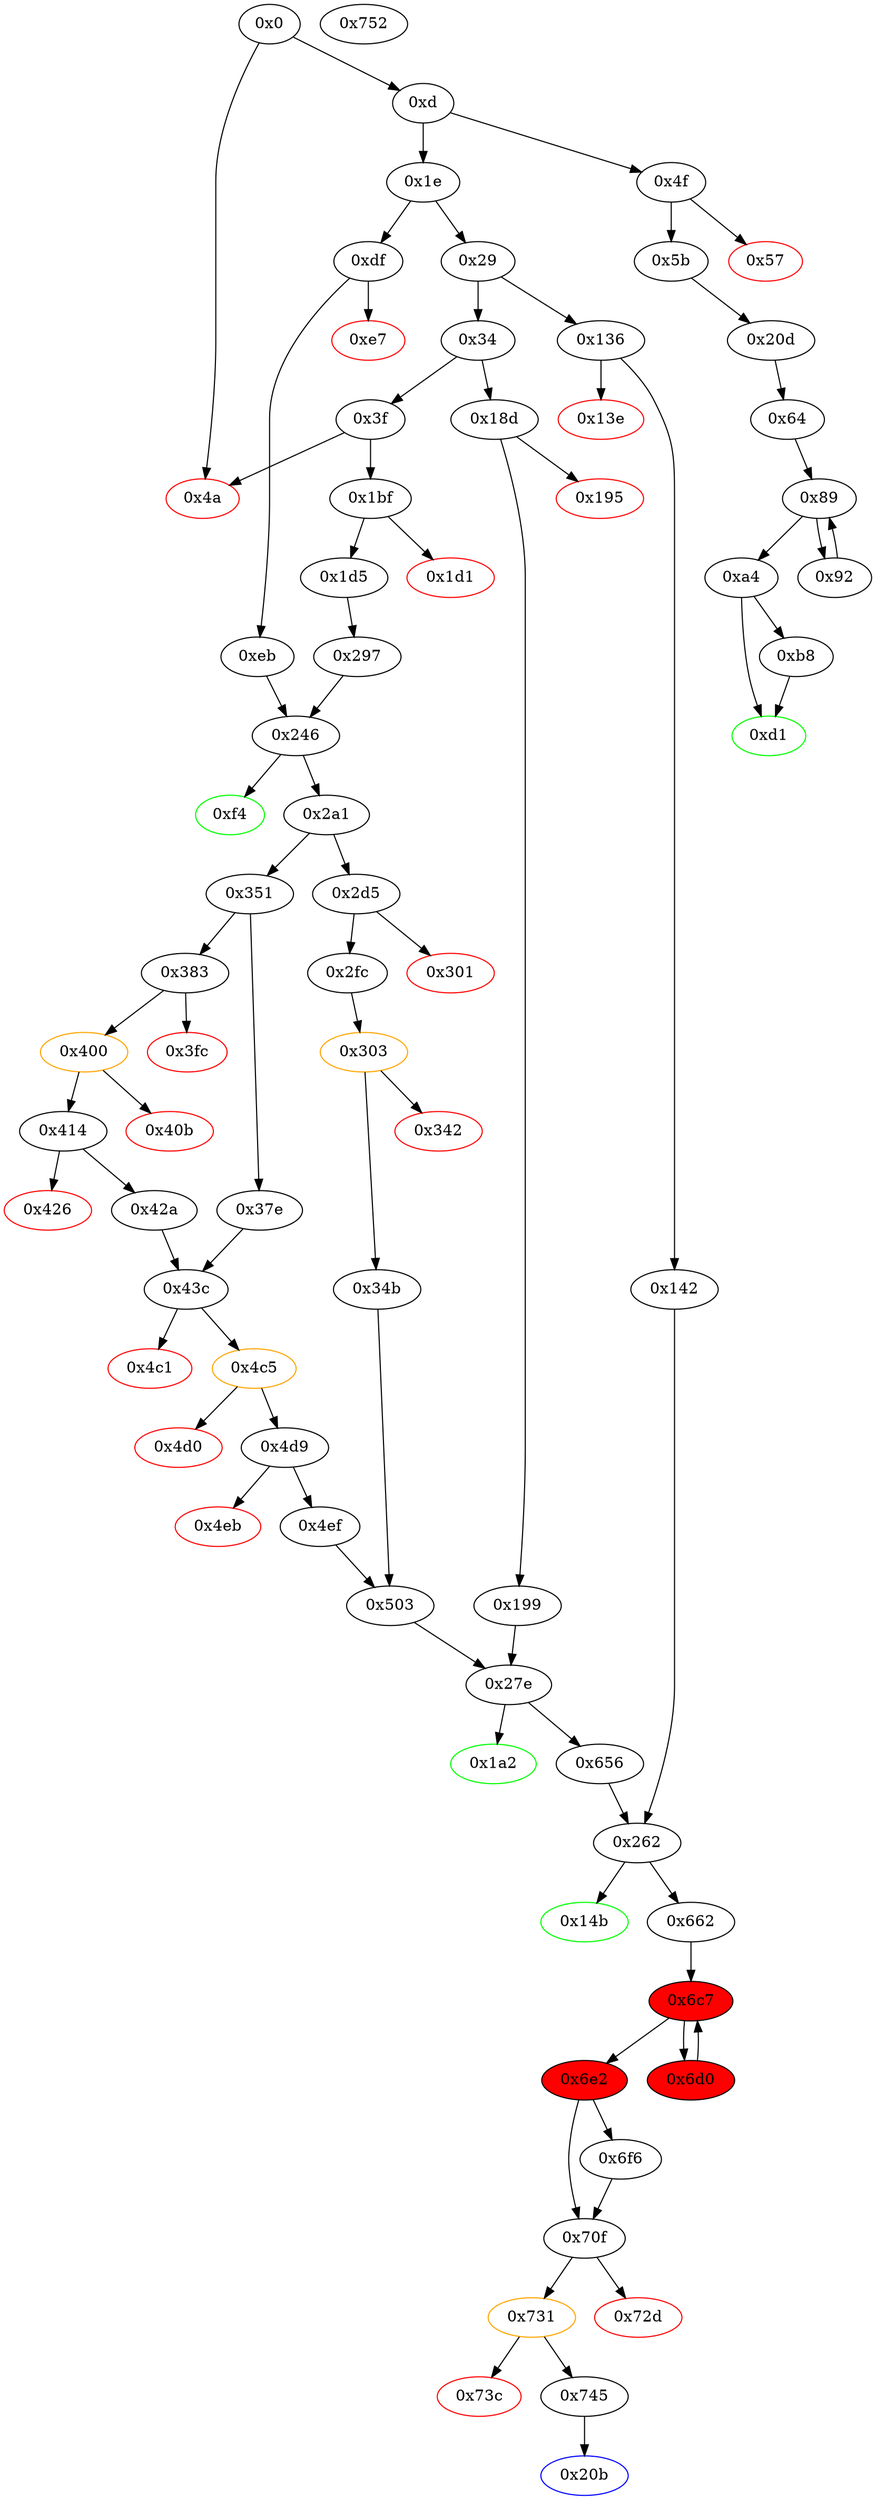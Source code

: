 strict digraph "" {
"0x6c7" [fillcolor=red, id="0x6c7", style=filled, tooltip="Block 0x6c7\n[0x6c7:0x6cf]\n---\nPredecessors: [0x662, 0x6d0]\nSuccessors: [0x6d0, 0x6e2]\n---\n0x6c7 JUMPDEST\n0x6c8 DUP4\n0x6c9 DUP2\n0x6ca LT\n0x6cb ISZERO\n0x6cc PUSH2 0x6e2\n0x6cf JUMPI\n---\n0x6c7: JUMPDEST \n0x6ca: V386 = LT S0 V382\n0x6cb: V387 = ISZERO V386\n0x6cc: V388 = 0x6e2\n0x6cf: JUMPI 0x6e2 V387\n---\nEntry stack: [V9, 0x20b, V134, V137, V137, V327, V349, 0x2, S15, 0x2af7ea6cb911035f3eb1ed895cb6692c39ecba97, 0xe14d4fb1, 0x2, S11, V327, V349, V369, V375, V381, V384, V382, V382, V381, V384, S0]\nStack pops: 4\nStack additions: [S3, S2, S1, S0]\nExit stack: [V9, 0x20b, V134, V137, V137, V327, V349, 0x2, S15, 0x2af7ea6cb911035f3eb1ed895cb6692c39ecba97, 0xe14d4fb1, 0x2, S11, V327, V349, V369, V375, V381, V384, V382, V382, V381, V384, S0]\n\nDef sites:\nV9: {0xd.0x12}\n0x20b: {0x1bf.0x1c0}\nV134: {0x1d5.0x1f1}\nV137: {0x1d5.0x1fb}\nV137: {0x1d5.0x1fb}\nV327: {0x503.0x5bd}\nV349: {0x503.0x63d}\n0x2: {0x27e_0x503.0x282, 0x27e_0x199.0x282}\nS15: {0x27e_0x199.0x284, 0x27e_0x503.0x284, 0xd.0x12}\n0x2af7ea6cb911035f3eb1ed895cb6692c39ecba97: {0x662.0x678}\n0xe14d4fb1: {0x662.0x679}\n0x2: {0x27e_0x503.0x282, 0x27e_0x199.0x282}\nS11: {0x27e_0x199.0x284, 0x27e_0x503.0x284, 0xd.0x12}\nV327: {0x503.0x5bd}\nV349: {0x503.0x63d}\nV369: {0x662.0x693}\nV375: {0x662.0x6a6}\nV381: {0x662.0x6b8}\nV384: {0x662.0x6c0}\nV382: {0x662.0x6bc}\nV382: {0x662.0x6bc}\nV381: {0x662.0x6b8}\nV384: {0x662.0x6c0}\nS0: {0x6d0.0x6db, 0x662.0x6c5}\n"];
"0x29" [fillcolor=white, id="0x29", style=filled, tooltip="Block 0x29\n[0x29:0x33]\n---\nPredecessors: [0x1e]\nSuccessors: [0x34, 0x136]\n---\n0x29 DUP1\n0x2a PUSH4 0xe82eb6fa\n0x2f EQ\n0x30 PUSH2 0x136\n0x33 JUMPI\n---\n0x2a: V16 = 0xe82eb6fa\n0x2f: V17 = EQ 0xe82eb6fa V9\n0x30: V18 = 0x136\n0x33: JUMPI 0x136 V17\n---\nEntry stack: [V9]\nStack pops: 1\nStack additions: [S0]\nExit stack: [V9]\n\nDef sites:\nV9: {0xd.0x12}\n"];
"0x20b" [color=blue, fillcolor=white, id="0x20b", style=filled, tooltip="Block 0x20b\n[0x20b:0x20c]\n---\nPredecessors: [0x745]\nSuccessors: []\n---\n0x20b JUMPDEST\n0x20c STOP\n---\n0x20b: JUMPDEST \n0x20c: STOP \n---\nEntry stack: [V9]\nStack pops: 0\nStack additions: []\nExit stack: [V9]\n\nDef sites:\nV9: {0xd.0x12}\n"];
"0x70f" [fillcolor=white, id="0x70f", style=filled, tooltip="Block 0x70f\n[0x70f:0x72c]\n---\nPredecessors: [0x6e2, 0x6f6]\nSuccessors: [0x72d, 0x731]\n---\n0x70f JUMPDEST\n0x710 POP\n0x711 SWAP6\n0x712 POP\n0x713 POP\n0x714 POP\n0x715 POP\n0x716 POP\n0x717 POP\n0x718 PUSH1 0x0\n0x71a PUSH1 0x40\n0x71c MLOAD\n0x71d DUP1\n0x71e DUP4\n0x71f SUB\n0x720 DUP2\n0x721 PUSH1 0x0\n0x723 DUP8\n0x724 DUP1\n0x725 EXTCODESIZE\n0x726 ISZERO\n0x727 DUP1\n0x728 ISZERO\n0x729 PUSH2 0x731\n0x72c JUMPI\n---\n0x70f: JUMPDEST \n0x718: V412 = 0x0\n0x71a: V413 = 0x40\n0x71c: V414 = M[0x40]\n0x71f: V415 = SUB S1 V414\n0x721: V416 = 0x0\n0x725: V417 = EXTCODESIZE 0x2af7ea6cb911035f3eb1ed895cb6692c39ecba97\n0x726: V418 = ISZERO V417\n0x728: V419 = ISZERO V418\n0x729: V420 = 0x731\n0x72c: JUMPI 0x731 V419\n---\nEntry stack: [V9, 0x20b, V134, V137, V137, V327, V349, 0x2, S10, 0x2af7ea6cb911035f3eb1ed895cb6692c39ecba97, 0xe14d4fb1, 0x2, S6, V327, V349, V369, V375, S1, V397]\nStack pops: 10\nStack additions: [S9, S8, S1, 0x0, V414, V415, V414, 0x0, S9, V418]\nExit stack: [V9, 0x20b, V134, V137, V137, V327, V349, 0x2, S10, 0x2af7ea6cb911035f3eb1ed895cb6692c39ecba97, 0xe14d4fb1, S1, 0x0, V414, V415, V414, 0x0, 0x2af7ea6cb911035f3eb1ed895cb6692c39ecba97, V418]\n\nDef sites:\nV9: {0xd.0x12}\n0x20b: {0x1bf.0x1c0}\nV134: {0x1d5.0x1f1}\nV137: {0x1d5.0x1fb}\nV137: {0x1d5.0x1fb}\nV327: {0x503.0x5bd}\nV349: {0x503.0x63d}\n0x2: {0x27e_0x503.0x282, 0x27e_0x199.0x282}\nS10: {0x27e_0x199.0x284, 0xd.0x12, 0x27e_0x503.0x284}\n0x2af7ea6cb911035f3eb1ed895cb6692c39ecba97: {0x662.0x678}\n0xe14d4fb1: {0x662.0x679}\n0x2: {0x27e_0x503.0x282, 0x27e_0x199.0x282}\nS6: {0x27e_0x199.0x284, 0xd.0x12, 0x27e_0x503.0x284}\nV327: {0x503.0x5bd}\nV349: {0x503.0x63d}\nV369: {0x662.0x693}\nV375: {0x662.0x6a6}\nS1: {0x6e2.0x6eb, 0x6f6.0x70c}\nV397: {0x6e2.0x6ef}\n"];
"0x3f" [fillcolor=white, id="0x3f", style=filled, tooltip="Block 0x3f\n[0x3f:0x49]\n---\nPredecessors: [0x34]\nSuccessors: [0x4a, 0x1bf]\n---\n0x3f DUP1\n0x40 PUSH4 0xf3fef3a3\n0x45 EQ\n0x46 PUSH2 0x1bf\n0x49 JUMPI\n---\n0x40: V22 = 0xf3fef3a3\n0x45: V23 = EQ 0xf3fef3a3 V9\n0x46: V24 = 0x1bf\n0x49: JUMPI 0x1bf V23\n---\nEntry stack: [V9]\nStack pops: 1\nStack additions: [S0]\nExit stack: [V9]\n\nDef sites:\nV9: {0xd.0x12}\n"];
"0x503" [fillcolor=white, id="0x503", style=filled, tooltip="Block 0x503\n[0x503:0x655]\n---\nPredecessors: [0x34b, 0x4ef]\nSuccessors: [0x27e]\n---\n0x503 JUMPDEST\n0x504 PUSH32 0x6e1ce3940a6aa53aac387274ddd76730ae5d045d3e2a7688bc831ad412a2f3c4\n0x525 DUP4\n0x526 DUP3\n0x527 CALLER\n0x528 PUSH1 0x40\n0x52a MLOAD\n0x52b DUP1\n0x52c DUP5\n0x52d PUSH20 0xffffffffffffffffffffffffffffffffffffffff\n0x542 AND\n0x543 PUSH20 0xffffffffffffffffffffffffffffffffffffffff\n0x558 AND\n0x559 DUP2\n0x55a MSTORE\n0x55b PUSH1 0x20\n0x55d ADD\n0x55e DUP4\n0x55f DUP2\n0x560 MSTORE\n0x561 PUSH1 0x20\n0x563 ADD\n0x564 DUP3\n0x565 PUSH20 0xffffffffffffffffffffffffffffffffffffffff\n0x57a AND\n0x57b PUSH20 0xffffffffffffffffffffffffffffffffffffffff\n0x590 AND\n0x591 DUP2\n0x592 MSTORE\n0x593 PUSH1 0x20\n0x595 ADD\n0x596 SWAP4\n0x597 POP\n0x598 POP\n0x599 POP\n0x59a POP\n0x59b PUSH1 0x40\n0x59d MLOAD\n0x59e DUP1\n0x59f SWAP2\n0x5a0 SUB\n0x5a1 SWAP1\n0x5a2 LOG1\n0x5a3 PUSH1 0x0\n0x5a5 PUSH1 0x40\n0x5a7 MLOAD\n0x5a8 DUP1\n0x5a9 DUP1\n0x5aa PUSH2 0x753\n0x5ad PUSH1 0x24\n0x5af SWAP2\n0x5b0 CODECOPY\n0x5b1 PUSH1 0x24\n0x5b3 ADD\n0x5b4 SWAP1\n0x5b5 POP\n0x5b6 PUSH1 0x40\n0x5b8 MLOAD\n0x5b9 DUP1\n0x5ba SWAP2\n0x5bb SUB\n0x5bc SWAP1\n0x5bd SHA3\n0x5be SWAP1\n0x5bf POP\n0x5c0 PUSH1 0x60\n0x5c2 DUP5\n0x5c3 DUP4\n0x5c4 CALLER\n0x5c5 PUSH1 0x40\n0x5c7 MLOAD\n0x5c8 PUSH1 0x20\n0x5ca ADD\n0x5cb DUP1\n0x5cc DUP5\n0x5cd PUSH20 0xffffffffffffffffffffffffffffffffffffffff\n0x5e2 AND\n0x5e3 PUSH20 0xffffffffffffffffffffffffffffffffffffffff\n0x5f8 AND\n0x5f9 DUP2\n0x5fa MSTORE\n0x5fb PUSH1 0x20\n0x5fd ADD\n0x5fe DUP4\n0x5ff DUP2\n0x600 MSTORE\n0x601 PUSH1 0x20\n0x603 ADD\n0x604 DUP3\n0x605 PUSH20 0xffffffffffffffffffffffffffffffffffffffff\n0x61a AND\n0x61b PUSH20 0xffffffffffffffffffffffffffffffffffffffff\n0x630 AND\n0x631 DUP2\n0x632 MSTORE\n0x633 PUSH1 0x20\n0x635 ADD\n0x636 SWAP4\n0x637 POP\n0x638 POP\n0x639 POP\n0x63a POP\n0x63b PUSH1 0x40\n0x63d MLOAD\n0x63e PUSH1 0x20\n0x640 DUP2\n0x641 DUP4\n0x642 SUB\n0x643 SUB\n0x644 DUP2\n0x645 MSTORE\n0x646 SWAP1\n0x647 PUSH1 0x40\n0x649 MSTORE\n0x64a SWAP1\n0x64b POP\n0x64c PUSH1 0x0\n0x64e DUP1\n0x64f PUSH2 0x656\n0x652 PUSH2 0x27e\n0x655 JUMP\n---\n0x503: JUMPDEST \n0x504: V296 = 0x6e1ce3940a6aa53aac387274ddd76730ae5d045d3e2a7688bc831ad412a2f3c4\n0x527: V297 = CALLER\n0x528: V298 = 0x40\n0x52a: V299 = M[0x40]\n0x52d: V300 = 0xffffffffffffffffffffffffffffffffffffffff\n0x542: V301 = AND 0xffffffffffffffffffffffffffffffffffffffff V134\n0x543: V302 = 0xffffffffffffffffffffffffffffffffffffffff\n0x558: V303 = AND 0xffffffffffffffffffffffffffffffffffffffff V301\n0x55a: M[V299] = V303\n0x55b: V304 = 0x20\n0x55d: V305 = ADD 0x20 V299\n0x560: M[V305] = S0\n0x561: V306 = 0x20\n0x563: V307 = ADD 0x20 V305\n0x565: V308 = 0xffffffffffffffffffffffffffffffffffffffff\n0x57a: V309 = AND 0xffffffffffffffffffffffffffffffffffffffff V297\n0x57b: V310 = 0xffffffffffffffffffffffffffffffffffffffff\n0x590: V311 = AND 0xffffffffffffffffffffffffffffffffffffffff V309\n0x592: M[V307] = V311\n0x593: V312 = 0x20\n0x595: V313 = ADD 0x20 V307\n0x59b: V314 = 0x40\n0x59d: V315 = M[0x40]\n0x5a0: V316 = SUB V313 V315\n0x5a2: LOG V315 V316 0x6e1ce3940a6aa53aac387274ddd76730ae5d045d3e2a7688bc831ad412a2f3c4\n0x5a3: V317 = 0x0\n0x5a5: V318 = 0x40\n0x5a7: V319 = M[0x40]\n0x5aa: V320 = 0x753\n0x5ad: V321 = 0x24\n0x5b0: CODECOPY V319 0x753 0x24\n0x5b1: V322 = 0x24\n0x5b3: V323 = ADD 0x24 V319\n0x5b6: V324 = 0x40\n0x5b8: V325 = M[0x40]\n0x5bb: V326 = SUB V323 V325\n0x5bd: V327 = SHA3 V325 V326\n0x5c0: V328 = 0x60\n0x5c4: V329 = CALLER\n0x5c5: V330 = 0x40\n0x5c7: V331 = M[0x40]\n0x5c8: V332 = 0x20\n0x5ca: V333 = ADD 0x20 V331\n0x5cd: V334 = 0xffffffffffffffffffffffffffffffffffffffff\n0x5e2: V335 = AND 0xffffffffffffffffffffffffffffffffffffffff V134\n0x5e3: V336 = 0xffffffffffffffffffffffffffffffffffffffff\n0x5f8: V337 = AND 0xffffffffffffffffffffffffffffffffffffffff V335\n0x5fa: M[V333] = V337\n0x5fb: V338 = 0x20\n0x5fd: V339 = ADD 0x20 V333\n0x600: M[V339] = S0\n0x601: V340 = 0x20\n0x603: V341 = ADD 0x20 V339\n0x605: V342 = 0xffffffffffffffffffffffffffffffffffffffff\n0x61a: V343 = AND 0xffffffffffffffffffffffffffffffffffffffff V329\n0x61b: V344 = 0xffffffffffffffffffffffffffffffffffffffff\n0x630: V345 = AND 0xffffffffffffffffffffffffffffffffffffffff V343\n0x632: M[V341] = V345\n0x633: V346 = 0x20\n0x635: V347 = ADD 0x20 V341\n0x63b: V348 = 0x40\n0x63d: V349 = M[0x40]\n0x63e: V350 = 0x20\n0x642: V351 = SUB V347 V349\n0x643: V352 = SUB V351 0x20\n0x645: M[V349] = V352\n0x647: V353 = 0x40\n0x649: M[0x40] = V347\n0x64c: V354 = 0x0\n0x64f: V355 = 0x656\n0x652: V356 = 0x27e\n0x655: JUMP 0x27e\n---\nEntry stack: [V9, 0x20b, V134, V137, S0]\nStack pops: 3\nStack additions: [S2, S1, S0, V327, V349, 0x0, 0x0, 0x656]\nExit stack: [V9, 0x20b, V134, V137, S0, V327, V349, 0x0, 0x0, 0x656]\n\nDef sites:\nV9: {0xd.0x12}\n0x20b: {0x1bf.0x1c0}\nV134: {0x1d5.0x1f1}\nV137: {0x1d5.0x1fb}\nS0: {0x42a.0x430, 0x1d5.0x1fb}\n"];
"0x426" [color=red, fillcolor=white, id="0x426", style=filled, tooltip="Block 0x426\n[0x426:0x429]\n---\nPredecessors: [0x414]\nSuccessors: []\n---\n0x426 PUSH1 0x0\n0x428 DUP1\n0x429 REVERT\n---\n0x426: V240 = 0x0\n0x429: REVERT 0x0 0x0\n---\nEntry stack: [V9, 0x20b, V134, V137, S3, V134, V234, V235]\nStack pops: 0\nStack additions: []\nExit stack: [V9, 0x20b, V134, V137, S3, V134, V234, V235]\n\nDef sites:\nV9: {0xd.0x12}\n0x20b: {0x1bf.0x1c0}\nV134: {0x1d5.0x1f1}\nV137: {0x1d5.0x1fb}\nS3: {0xd.0x12, 0x297.0x298}\nV134: {0x1d5.0x1f1}\nV234: {0x414.0x41b}\nV235: {0x414.0x41c}\n"];
"0x2fc" [fillcolor=white, id="0x2fc", style=filled, tooltip="Block 0x2fc\n[0x2fc:0x300]\n---\nPredecessors: [0x2d5]\nSuccessors: [0x303]\n---\n0x2fc DUP2\n0x2fd PUSH2 0x303\n0x300 JUMP\n---\n0x2fd: V170 = 0x303\n0x300: JUMP 0x303\n---\nEntry stack: [V9, 0x20b, V134, V137, S0]\nStack pops: 2\nStack additions: [S1, S0, S1]\nExit stack: [V9, 0x20b, V134, V137, S0, V137]\n\nDef sites:\nV9: {0xd.0x12}\n0x20b: {0x1bf.0x1c0}\nV134: {0x1d5.0x1f1}\nV137: {0x1d5.0x1fb}\nS0: {0xd.0x12, 0x297.0x298}\n"];
"0x4c1" [color=red, fillcolor=white, id="0x4c1", style=filled, tooltip="Block 0x4c1\n[0x4c1:0x4c4]\n---\nPredecessors: [0x43c]\nSuccessors: []\n---\n0x4c1 PUSH1 0x0\n0x4c3 DUP1\n0x4c4 REVERT\n---\n0x4c1: V274 = 0x0\n0x4c4: REVERT 0x0 0x0\n---\nEntry stack: [V9, 0x20b, V134, V137, S11, V134, V246, 0xa9059cbb, V264, 0x20, V267, V268, V267, 0x0, V246, V271]\nStack pops: 0\nStack additions: []\nExit stack: [V9, 0x20b, V134, V137, S11, V134, V246, 0xa9059cbb, V264, 0x20, V267, V268, V267, 0x0, V246, V271]\n\nDef sites:\nV9: {0xd.0x12}\n0x20b: {0x1bf.0x1c0}\nV134: {0x1d5.0x1f1}\nV137: {0x1d5.0x1fb}\nS11: {0x42a.0x430, 0x1d5.0x1fb}\nV134: {0x1d5.0x1f1}\nV246: {0x43c.0x455}\n0xa9059cbb: {0x43c.0x456}\nV264: {0x43c.0x4a7}\n0x20: {0x43c.0x4ac}\nV267: {0x43c.0x4b0}\nV268: {0x43c.0x4b3}\nV267: {0x43c.0x4b0}\n0x0: {0x43c.0x4b5}\nV246: {0x43c.0x455}\nV271: {0x43c.0x4ba}\n"];
"0x656" [fillcolor=white, id="0x656", style=filled, tooltip="Block 0x656\n[0x656:0x661]\n---\nPredecessors: [0x27e]\nSuccessors: [0x262]\n---\n0x656 JUMPDEST\n0x657 SWAP2\n0x658 POP\n0x659 SWAP2\n0x65a POP\n0x65b PUSH2 0x662\n0x65e PUSH2 0x262\n0x661 JUMP\n---\n0x656: JUMPDEST \n0x65b: V357 = 0x662\n0x65e: V358 = 0x262\n0x661: JUMP 0x262\n---\nEntry stack: [V9, 0x20b, V134, V137, S6, V327, V349, 0x0, S2, 0x2, 0x1]\nStack pops: 4\nStack additions: [S1, S0, 0x662]\nExit stack: [V9, 0x20b, V134, V137, S6, V327, V349, 0x2, 0x1, 0x662]\n\nDef sites:\nV9: {0xd.0x12}\n0x20b: {0x1bf.0x1c0}\nV134: {0x1d5.0x1f1}\nV137: {0x1d5.0x1fb}\nS6: {0x42a.0x430, 0x1d5.0x1fb}\nV327: {0x503.0x5bd}\nV349: {0x503.0x63d}\n0x0: {0x503.0x64c}\nS2: {0x503.0x64c, 0xd.0x12}\n0x2: {0x27e.0x282}\n0x1: {0x27e.0x284}\n"];
"0x351" [fillcolor=white, id="0x351", style=filled, tooltip="Block 0x351\n[0x351:0x37d]\n---\nPredecessors: [0x2a1]\nSuccessors: [0x37e, 0x383]\n---\n0x351 JUMPDEST\n0x352 PUSH1 0x0\n0x354 DUP4\n0x355 SWAP1\n0x356 POP\n0x357 PUSH32 0xffffffffffffffffffffffffffffffffffffffffffffffffffffffffffffffff\n0x378 DUP4\n0x379 EQ\n0x37a PUSH2 0x383\n0x37d JUMPI\n---\n0x351: JUMPDEST \n0x352: V192 = 0x0\n0x357: V193 = 0xffffffffffffffffffffffffffffffffffffffffffffffffffffffffffffffff\n0x379: V194 = EQ V137 0xffffffffffffffffffffffffffffffffffffffffffffffffffffffffffffffff\n0x37a: V195 = 0x383\n0x37d: JUMPI 0x383 V194\n---\nEntry stack: [V9, 0x20b, V134, V137, S0]\nStack pops: 3\nStack additions: [S2, S1, S0, S2]\nExit stack: [V9, 0x20b, V134, V137, S0, V134]\n\nDef sites:\nV9: {0xd.0x12}\n0x20b: {0x1bf.0x1c0}\nV134: {0x1d5.0x1f1}\nV137: {0x1d5.0x1fb}\nS0: {0xd.0x12, 0x297.0x298}\n"];
"0x6e2" [fillcolor=red, id="0x6e2", style=filled, tooltip="Block 0x6e2\n[0x6e2:0x6f5]\n---\nPredecessors: [0x6c7]\nSuccessors: [0x6f6, 0x70f]\n---\n0x6e2 JUMPDEST\n0x6e3 POP\n0x6e4 POP\n0x6e5 POP\n0x6e6 POP\n0x6e7 SWAP1\n0x6e8 POP\n0x6e9 SWAP1\n0x6ea DUP2\n0x6eb ADD\n0x6ec SWAP1\n0x6ed PUSH1 0x1f\n0x6ef AND\n0x6f0 DUP1\n0x6f1 ISZERO\n0x6f2 PUSH2 0x70f\n0x6f5 JUMPI\n---\n0x6e2: JUMPDEST \n0x6eb: V395 = ADD V382 V381\n0x6ed: V396 = 0x1f\n0x6ef: V397 = AND 0x1f V382\n0x6f1: V398 = ISZERO V397\n0x6f2: V399 = 0x70f\n0x6f5: JUMPI 0x70f V398\n---\nEntry stack: [V9, 0x20b, V134, V137, V137, V327, V349, 0x2, S15, 0x2af7ea6cb911035f3eb1ed895cb6692c39ecba97, 0xe14d4fb1, 0x2, S11, V327, V349, V369, V375, V381, V384, V382, V382, V381, V384, S0]\nStack pops: 7\nStack additions: [V395, V397]\nExit stack: [V9, 0x20b, V134, V137, V137, V327, V349, 0x2, S15, 0x2af7ea6cb911035f3eb1ed895cb6692c39ecba97, 0xe14d4fb1, 0x2, S11, V327, V349, V369, V375, V395, V397]\n\nDef sites:\nV9: {0xd.0x12}\n0x20b: {0x1bf.0x1c0}\nV134: {0x1d5.0x1f1}\nV137: {0x1d5.0x1fb}\nV137: {0x1d5.0x1fb}\nV327: {0x503.0x5bd}\nV349: {0x503.0x63d}\n0x2: {0x27e_0x503.0x282, 0x27e_0x199.0x282}\nS15: {0x27e_0x199.0x284, 0x27e_0x503.0x284, 0xd.0x12}\n0x2af7ea6cb911035f3eb1ed895cb6692c39ecba97: {0x662.0x678}\n0xe14d4fb1: {0x662.0x679}\n0x2: {0x27e_0x503.0x282, 0x27e_0x199.0x282}\nS11: {0x27e_0x199.0x284, 0x27e_0x503.0x284, 0xd.0x12}\nV327: {0x503.0x5bd}\nV349: {0x503.0x63d}\nV369: {0x662.0x693}\nV375: {0x662.0x6a6}\nV381: {0x662.0x6b8}\nV384: {0x662.0x6c0}\nV382: {0x662.0x6bc}\nV382: {0x662.0x6bc}\nV381: {0x662.0x6b8}\nV384: {0x662.0x6c0}\nS0: {0x6d0.0x6db, 0x662.0x6c5}\n"];
"0x199" [fillcolor=white, id="0x199", style=filled, tooltip="Block 0x199\n[0x199:0x1a1]\n---\nPredecessors: [0x18d]\nSuccessors: [0x27e]\n---\n0x199 JUMPDEST\n0x19a POP\n0x19b PUSH2 0x1a2\n0x19e PUSH2 0x27e\n0x1a1 JUMP\n---\n0x199: JUMPDEST \n0x19b: V111 = 0x1a2\n0x19e: V112 = 0x27e\n0x1a1: JUMP 0x27e\n---\nEntry stack: [V9, V107]\nStack pops: 1\nStack additions: [0x1a2]\nExit stack: [V9, 0x1a2]\n\nDef sites:\nV9: {0xd.0x12}\nV107: {0x18d.0x18e}\n"];
"0x18d" [fillcolor=white, id="0x18d", style=filled, tooltip="Block 0x18d\n[0x18d:0x194]\n---\nPredecessors: [0x34]\nSuccessors: [0x195, 0x199]\n---\n0x18d JUMPDEST\n0x18e CALLVALUE\n0x18f DUP1\n0x190 ISZERO\n0x191 PUSH2 0x199\n0x194 JUMPI\n---\n0x18d: JUMPDEST \n0x18e: V107 = CALLVALUE\n0x190: V108 = ISZERO V107\n0x191: V109 = 0x199\n0x194: JUMPI 0x199 V108\n---\nEntry stack: [V9]\nStack pops: 0\nStack additions: [V107]\nExit stack: [V9, V107]\n\nDef sites:\nV9: {0xd.0x12}\n"];
"0x4d9" [fillcolor=white, id="0x4d9", style=filled, tooltip="Block 0x4d9\n[0x4d9:0x4ea]\n---\nPredecessors: [0x4c5]\nSuccessors: [0x4eb, 0x4ef]\n---\n0x4d9 JUMPDEST\n0x4da POP\n0x4db POP\n0x4dc POP\n0x4dd POP\n0x4de PUSH1 0x40\n0x4e0 MLOAD\n0x4e1 RETURNDATASIZE\n0x4e2 PUSH1 0x20\n0x4e4 DUP2\n0x4e5 LT\n0x4e6 ISZERO\n0x4e7 PUSH2 0x4ef\n0x4ea JUMPI\n---\n0x4d9: JUMPDEST \n0x4de: V284 = 0x40\n0x4e0: V285 = M[0x40]\n0x4e1: V286 = RETURNDATASIZE\n0x4e2: V287 = 0x20\n0x4e5: V288 = LT V286 0x20\n0x4e6: V289 = ISZERO V288\n0x4e7: V290 = 0x4ef\n0x4ea: JUMPI 0x4ef V289\n---\nEntry stack: [V9, 0x20b, V134, V137, S5, V134, V246, 0xa9059cbb, V264, V277]\nStack pops: 4\nStack additions: [V285, V286]\nExit stack: [V9, 0x20b, V134, V137, S5, V134, V285, V286]\n\nDef sites:\nV9: {0xd.0x12}\n0x20b: {0x1bf.0x1c0}\nV134: {0x1d5.0x1f1}\nV137: {0x1d5.0x1fb}\nS5: {0x42a.0x430, 0x1d5.0x1fb}\nV134: {0x1d5.0x1f1}\nV246: {0x43c.0x455}\n0xa9059cbb: {0x43c.0x456}\nV264: {0x43c.0x4a7}\nV277: {0x4c5.0x4c9}\n"];
"0x1d1" [color=red, fillcolor=white, id="0x1d1", style=filled, tooltip="Block 0x1d1\n[0x1d1:0x1d4]\n---\nPredecessors: [0x1bf]\nSuccessors: []\n---\n0x1d1 PUSH1 0x0\n0x1d3 DUP1\n0x1d4 REVERT\n---\n0x1d1: V130 = 0x0\n0x1d4: REVERT 0x0 0x0\n---\nEntry stack: [V9, 0x20b, 0x4, V125]\nStack pops: 0\nStack additions: []\nExit stack: [V9, 0x20b, 0x4, V125]\n\nDef sites:\nV9: {0xd.0x12}\n0x20b: {0x1bf.0x1c0}\n0x4: {0x1bf.0x1c3}\nV125: {0x1bf.0x1c7}\n"];
"0xeb" [fillcolor=white, id="0xeb", style=filled, tooltip="Block 0xeb\n[0xeb:0xf3]\n---\nPredecessors: [0xdf]\nSuccessors: [0x246]\n---\n0xeb JUMPDEST\n0xec POP\n0xed PUSH2 0xf4\n0xf0 PUSH2 0x246\n0xf3 JUMP\n---\n0xeb: JUMPDEST \n0xed: V77 = 0xf4\n0xf0: V78 = 0x246\n0xf3: JUMP 0x246\n---\nEntry stack: [V9, V73]\nStack pops: 1\nStack additions: [0xf4]\nExit stack: [V9, 0xf4]\n\nDef sites:\nV9: {0xd.0x12}\nV73: {0xdf.0xe0}\n"];
"0x342" [color=red, fillcolor=white, id="0x342", style=filled, tooltip="Block 0x342\n[0x342:0x34a]\n---\nPredecessors: [0x303]\nSuccessors: []\n---\n0x342 RETURNDATASIZE\n0x343 PUSH1 0x0\n0x345 DUP1\n0x346 RETURNDATACOPY\n0x347 RETURNDATASIZE\n0x348 PUSH1 0x0\n0x34a REVERT\n---\n0x342: V187 = RETURNDATASIZE\n0x343: V188 = 0x0\n0x346: RETURNDATACOPY 0x0 0x0 V187\n0x347: V189 = RETURNDATASIZE\n0x348: V190 = 0x0\n0x34a: REVERT 0x0 V189\n---\nEntry stack: [V9, 0x20b, V134, V137, V137, V184]\nStack pops: 0\nStack additions: []\nExit stack: [V9, 0x20b, V134, V137, V137, V184]\n\nDef sites:\nV9: {0xd.0x12}\n0x20b: {0x1bf.0x1c0}\nV134: {0x1d5.0x1f1}\nV137: {0x1d5.0x1fb}\nV137: {0x1d5.0x1fb}\nV184: {0x303.0x33b}\n"];
"0x34" [fillcolor=white, id="0x34", style=filled, tooltip="Block 0x34\n[0x34:0x3e]\n---\nPredecessors: [0x29]\nSuccessors: [0x3f, 0x18d]\n---\n0x34 DUP1\n0x35 PUSH4 0xeb15f781\n0x3a EQ\n0x3b PUSH2 0x18d\n0x3e JUMPI\n---\n0x35: V19 = 0xeb15f781\n0x3a: V20 = EQ 0xeb15f781 V9\n0x3b: V21 = 0x18d\n0x3e: JUMPI 0x18d V20\n---\nEntry stack: [V9]\nStack pops: 1\nStack additions: [S0]\nExit stack: [V9]\n\nDef sites:\nV9: {0xd.0x12}\n"];
"0xdf" [fillcolor=white, id="0xdf", style=filled, tooltip="Block 0xdf\n[0xdf:0xe6]\n---\nPredecessors: [0x1e]\nSuccessors: [0xe7, 0xeb]\n---\n0xdf JUMPDEST\n0xe0 CALLVALUE\n0xe1 DUP1\n0xe2 ISZERO\n0xe3 PUSH2 0xeb\n0xe6 JUMPI\n---\n0xdf: JUMPDEST \n0xe0: V73 = CALLVALUE\n0xe2: V74 = ISZERO V73\n0xe3: V75 = 0xeb\n0xe6: JUMPI 0xeb V74\n---\nEntry stack: [V9]\nStack pops: 0\nStack additions: [V73]\nExit stack: [V9, V73]\n\nDef sites:\nV9: {0xd.0x12}\n"];
"0x64" [fillcolor=white, id="0x64", style=filled, tooltip="Block 0x64\n[0x64:0x88]\n---\nPredecessors: [0x20d]\nSuccessors: [0x89]\n---\n0x64 JUMPDEST\n0x65 PUSH1 0x40\n0x67 MLOAD\n0x68 DUP1\n0x69 DUP1\n0x6a PUSH1 0x20\n0x6c ADD\n0x6d DUP3\n0x6e DUP2\n0x6f SUB\n0x70 DUP3\n0x71 MSTORE\n0x72 DUP4\n0x73 DUP2\n0x74 DUP2\n0x75 MLOAD\n0x76 DUP2\n0x77 MSTORE\n0x78 PUSH1 0x20\n0x7a ADD\n0x7b SWAP2\n0x7c POP\n0x7d DUP1\n0x7e MLOAD\n0x7f SWAP1\n0x80 PUSH1 0x20\n0x82 ADD\n0x83 SWAP1\n0x84 DUP1\n0x85 DUP4\n0x86 DUP4\n0x87 PUSH1 0x0\n---\n0x64: JUMPDEST \n0x65: V32 = 0x40\n0x67: V33 = M[0x40]\n0x6a: V34 = 0x20\n0x6c: V35 = ADD 0x20 V33\n0x6f: V36 = SUB V35 V33\n0x71: M[V33] = V36\n0x75: V37 = M[V142]\n0x77: M[V35] = V37\n0x78: V38 = 0x20\n0x7a: V39 = ADD 0x20 V35\n0x7e: V40 = M[V142]\n0x80: V41 = 0x20\n0x82: V42 = ADD 0x20 V142\n0x87: V43 = 0x0\n---\nEntry stack: [V9, 0x64, V142]\nStack pops: 1\nStack additions: [S0, V33, V33, V39, V42, V40, V40, V39, V42, 0x0]\nExit stack: [V9, 0x64, V142, V33, V33, V39, V42, V40, V40, V39, V42, 0x0]\n\nDef sites:\nV9: {0xd.0x12}\n0x64: {0x5b.0x5d}\nV142: {0x20d.0x210}\n"];
"0x1bf" [fillcolor=white, id="0x1bf", style=filled, tooltip="Block 0x1bf\n[0x1bf:0x1d0]\n---\nPredecessors: [0x3f]\nSuccessors: [0x1d1, 0x1d5]\n---\n0x1bf JUMPDEST\n0x1c0 PUSH2 0x20b\n0x1c3 PUSH1 0x4\n0x1c5 DUP1\n0x1c6 CALLDATASIZE\n0x1c7 SUB\n0x1c8 PUSH1 0x40\n0x1ca DUP2\n0x1cb LT\n0x1cc ISZERO\n0x1cd PUSH2 0x1d5\n0x1d0 JUMPI\n---\n0x1bf: JUMPDEST \n0x1c0: V122 = 0x20b\n0x1c3: V123 = 0x4\n0x1c6: V124 = CALLDATASIZE\n0x1c7: V125 = SUB V124 0x4\n0x1c8: V126 = 0x40\n0x1cb: V127 = LT V125 0x40\n0x1cc: V128 = ISZERO V127\n0x1cd: V129 = 0x1d5\n0x1d0: JUMPI 0x1d5 V128\n---\nEntry stack: [V9]\nStack pops: 0\nStack additions: [0x20b, 0x4, V125]\nExit stack: [V9, 0x20b, 0x4, V125]\n\nDef sites:\nV9: {0xd.0x12}\n"];
"0x20d" [fillcolor=white, id="0x20d", style=filled, tooltip="Block 0x20d\n[0x20d:0x245]\n---\nPredecessors: [0x5b]\nSuccessors: [0x64]\n---\n0x20d JUMPDEST\n0x20e PUSH1 0x40\n0x210 MLOAD\n0x211 DUP1\n0x212 PUSH1 0x40\n0x214 ADD\n0x215 PUSH1 0x40\n0x217 MSTORE\n0x218 DUP1\n0x219 PUSH1 0xf\n0x21b DUP2\n0x21c MSTORE\n0x21d PUSH1 0x20\n0x21f ADD\n0x220 PUSH32 0x5374617469632d42617369632d76310000000000000000000000000000000000\n0x241 DUP2\n0x242 MSTORE\n0x243 POP\n0x244 DUP2\n0x245 JUMP\n---\n0x20d: JUMPDEST \n0x20e: V141 = 0x40\n0x210: V142 = M[0x40]\n0x212: V143 = 0x40\n0x214: V144 = ADD 0x40 V142\n0x215: V145 = 0x40\n0x217: M[0x40] = V144\n0x219: V146 = 0xf\n0x21c: M[V142] = 0xf\n0x21d: V147 = 0x20\n0x21f: V148 = ADD 0x20 V142\n0x220: V149 = 0x5374617469632d42617369632d76310000000000000000000000000000000000\n0x242: M[V148] = 0x5374617469632d42617369632d76310000000000000000000000000000000000\n0x245: JUMP 0x64\n---\nEntry stack: [V9, 0x64]\nStack pops: 1\nStack additions: [S0, V142]\nExit stack: [V9, 0x64, V142]\n\nDef sites:\nV9: {0xd.0x12}\n0x64: {0x5b.0x5d}\n"];
"0x57" [color=red, fillcolor=white, id="0x57", style=filled, tooltip="Block 0x57\n[0x57:0x5a]\n---\nPredecessors: [0x4f]\nSuccessors: []\n---\n0x57 PUSH1 0x0\n0x59 DUP1\n0x5a REVERT\n---\n0x57: V29 = 0x0\n0x5a: REVERT 0x0 0x0\n---\nEntry stack: [V9, V26]\nStack pops: 0\nStack additions: []\nExit stack: [V9, V26]\n\nDef sites:\nV9: {0xd.0x12}\nV26: {0x4f.0x50}\n"];
"0x37e" [fillcolor=white, id="0x37e", style=filled, tooltip="Block 0x37e\n[0x37e:0x382]\n---\nPredecessors: [0x351]\nSuccessors: [0x43c]\n---\n0x37e DUP3\n0x37f PUSH2 0x43c\n0x382 JUMP\n---\n0x37f: V196 = 0x43c\n0x382: JUMP 0x43c\n---\nEntry stack: [V9, 0x20b, V134, V137, S1, V134]\nStack pops: 3\nStack additions: [S2, S1, S0, S2]\nExit stack: [V9, 0x20b, V134, V137, S1, V134, V137]\n\nDef sites:\nV9: {0xd.0x12}\n0x20b: {0x1bf.0x1c0}\nV134: {0x1d5.0x1f1}\nV137: {0x1d5.0x1fb}\nS1: {0xd.0x12, 0x297.0x298}\nV134: {0x1d5.0x1f1}\n"];
"0x4a" [color=red, fillcolor=white, id="0x4a", style=filled, tooltip="Block 0x4a\n[0x4a:0x4e]\n---\nPredecessors: [0x0, 0x3f]\nSuccessors: []\n---\n0x4a JUMPDEST\n0x4b PUSH1 0x0\n0x4d DUP1\n0x4e REVERT\n---\n0x4a: JUMPDEST \n0x4b: V25 = 0x0\n0x4e: REVERT 0x0 0x0\n---\nEntry stack: [V9]\nStack pops: 0\nStack additions: []\nExit stack: [V9]\n\nDef sites:\nV9: {0xd.0x12}\n"];
"0x1a2" [color=green, fillcolor=white, id="0x1a2", style=filled, tooltip="Block 0x1a2\n[0x1a2:0x1be]\n---\nPredecessors: [0x27e]\nSuccessors: []\n---\n0x1a2 JUMPDEST\n0x1a3 PUSH1 0x40\n0x1a5 MLOAD\n0x1a6 DUP1\n0x1a7 DUP4\n0x1a8 DUP2\n0x1a9 MSTORE\n0x1aa PUSH1 0x20\n0x1ac ADD\n0x1ad DUP3\n0x1ae DUP2\n0x1af MSTORE\n0x1b0 PUSH1 0x20\n0x1b2 ADD\n0x1b3 SWAP3\n0x1b4 POP\n0x1b5 POP\n0x1b6 POP\n0x1b7 PUSH1 0x40\n0x1b9 MLOAD\n0x1ba DUP1\n0x1bb SWAP2\n0x1bc SUB\n0x1bd SWAP1\n0x1be RETURN\n---\n0x1a2: JUMPDEST \n0x1a3: V113 = 0x40\n0x1a5: V114 = M[0x40]\n0x1a9: M[V114] = 0x2\n0x1aa: V115 = 0x20\n0x1ac: V116 = ADD 0x20 V114\n0x1af: M[V116] = 0x1\n0x1b0: V117 = 0x20\n0x1b2: V118 = ADD 0x20 V116\n0x1b7: V119 = 0x40\n0x1b9: V120 = M[0x40]\n0x1bc: V121 = SUB V118 V120\n0x1be: RETURN V120 V121\n---\nEntry stack: [V9, 0x20b, V134, V137, S6, V327, V349, 0x0, S2, 0x2, 0x1]\nStack pops: 2\nStack additions: []\nExit stack: [V9, 0x20b, V134, V137, S6, V327, V349, 0x0, S2]\n\nDef sites:\nV9: {0xd.0x12}\n0x20b: {0x1bf.0x1c0}\nV134: {0x1d5.0x1f1}\nV137: {0x1d5.0x1fb}\nS6: {0x42a.0x430, 0x1d5.0x1fb}\nV327: {0x503.0x5bd}\nV349: {0x503.0x63d}\n0x0: {0x503.0x64c}\nS2: {0x503.0x64c, 0xd.0x12}\n0x2: {0x27e.0x282}\n0x1: {0x27e.0x284}\n"];
"0x752" [fillcolor=white, id="0x752", style=filled, tooltip="Block 0x752\n[0x752:0x7be]\n---\nPredecessors: []\nSuccessors: []\n---\n0x752 INVALID\n0x753 MISSING 0x4c\n0x754 PUSH16 0x67576974686472617728616464726573\n0x765 PUSH20 0x2c75696e743235362c6164647265737329a26469\n0x77a PUSH17 0x66735822122009800edd61a55e49ca9e4d\n0x78c NUMBER\n0x78d MISSING 0xc5\n0x78e XOR\n0x78f MISSING 0xd7\n0x790 MUL\n0x791 MISSING 0x48\n0x792 MISSING 0xab\n0x793 OR\n0x794 MISSING 0xd9\n0x795 MISSING 0xbf\n0x796 MISSING 0xca\n0x797 MISSING 0x4e\n0x798 MISSING 0xf\n0x799 LOG2\n0x79a SWAP12\n0x79b MISSING 0xdc\n0x79c MISSING 0xe5\n0x79d MISSING 0xe3\n0x79e MISSING 0xb3\n0x79f JUMP\n0x7a0 PUSH30 0x64736f6c63430006000033\n---\n0x752: INVALID \n0x753: MISSING 0x4c\n0x754: V431 = 0x67576974686472617728616464726573\n0x765: V432 = 0x2c75696e743235362c6164647265737329a26469\n0x77a: V433 = 0x66735822122009800edd61a55e49ca9e4d\n0x78c: V434 = NUMBER\n0x78d: MISSING 0xc5\n0x78e: V435 = XOR S0 S1\n0x78f: MISSING 0xd7\n0x790: V436 = MUL S0 S1\n0x791: MISSING 0x48\n0x792: MISSING 0xab\n0x793: V437 = OR S0 S1\n0x794: MISSING 0xd9\n0x795: MISSING 0xbf\n0x796: MISSING 0xca\n0x797: MISSING 0x4e\n0x798: MISSING 0xf\n0x799: LOG S0 S1 S2 S3\n0x79b: MISSING 0xdc\n0x79c: MISSING 0xe5\n0x79d: MISSING 0xe3\n0x79e: MISSING 0xb3\n0x79f: JUMP S0\n0x7a0: V438 = 0x64736f6c63430006000033\n---\nEntry stack: []\nStack pops: 0\nStack additions: [V434, 0x66735822122009800edd61a55e49ca9e4d, 0x2c75696e743235362c6164647265737329a26469, 0x67576974686472617728616464726573, V435, V436, V437, S16, S5, S6, S7, S8, S9, S10, S11, S12, S13, S14, S15, S4, 0x64736f6c63430006000033]\nExit stack: []\n\nDef sites:\n"];
"0x4d0" [color=red, fillcolor=white, id="0x4d0", style=filled, tooltip="Block 0x4d0\n[0x4d0:0x4d8]\n---\nPredecessors: [0x4c5]\nSuccessors: []\n---\n0x4d0 RETURNDATASIZE\n0x4d1 PUSH1 0x0\n0x4d3 DUP1\n0x4d4 RETURNDATACOPY\n0x4d5 RETURNDATASIZE\n0x4d6 PUSH1 0x0\n0x4d8 REVERT\n---\n0x4d0: V280 = RETURNDATASIZE\n0x4d1: V281 = 0x0\n0x4d4: RETURNDATACOPY 0x0 0x0 V280\n0x4d5: V282 = RETURNDATASIZE\n0x4d6: V283 = 0x0\n0x4d8: REVERT 0x0 V282\n---\nEntry stack: [V9, 0x20b, V134, V137, S5, V134, V246, 0xa9059cbb, V264, V277]\nStack pops: 0\nStack additions: []\nExit stack: [V9, 0x20b, V134, V137, S5, V134, V246, 0xa9059cbb, V264, V277]\n\nDef sites:\nV9: {0xd.0x12}\n0x20b: {0x1bf.0x1c0}\nV134: {0x1d5.0x1f1}\nV137: {0x1d5.0x1fb}\nS5: {0x42a.0x430, 0x1d5.0x1fb}\nV134: {0x1d5.0x1f1}\nV246: {0x43c.0x455}\n0xa9059cbb: {0x43c.0x456}\nV264: {0x43c.0x4a7}\nV277: {0x4c5.0x4c9}\n"];
"0x73c" [color=red, fillcolor=white, id="0x73c", style=filled, tooltip="Block 0x73c\n[0x73c:0x744]\n---\nPredecessors: [0x731]\nSuccessors: []\n---\n0x73c RETURNDATASIZE\n0x73d PUSH1 0x0\n0x73f DUP1\n0x740 RETURNDATACOPY\n0x741 RETURNDATASIZE\n0x742 PUSH1 0x0\n0x744 REVERT\n---\n0x73c: V427 = RETURNDATASIZE\n0x73d: V428 = 0x0\n0x740: RETURNDATACOPY 0x0 0x0 V427\n0x741: V429 = RETURNDATASIZE\n0x742: V430 = 0x0\n0x744: REVERT 0x0 V429\n---\nEntry stack: [V9, 0x20b, V134, V137, V137, V327, V349, 0x2, S4, 0x2af7ea6cb911035f3eb1ed895cb6692c39ecba97, 0xe14d4fb1, S1, V424]\nStack pops: 0\nStack additions: []\nExit stack: [V9, 0x20b, V134, V137, V137, V327, V349, 0x2, S4, 0x2af7ea6cb911035f3eb1ed895cb6692c39ecba97, 0xe14d4fb1, S1, V424]\n\nDef sites:\nV9: {0xd.0x12}\n0x20b: {0x1bf.0x1c0}\nV134: {0x1d5.0x1f1}\nV137: {0x1d5.0x1fb}\nV137: {0x1d5.0x1fb}\nV327: {0x503.0x5bd}\nV349: {0x503.0x63d}\n0x2: {0x27e_0x503.0x282, 0x27e_0x199.0x282}\nS4: {0x27e_0x199.0x284, 0xd.0x12, 0x27e_0x503.0x284}\n0x2af7ea6cb911035f3eb1ed895cb6692c39ecba97: {0x662.0x678}\n0xe14d4fb1: {0x662.0x679}\nS1: {0x6e2.0x6eb, 0x6f6.0x70c}\nV424: {0x731.0x735}\n"];
"0x4ef" [fillcolor=white, id="0x4ef", style=filled, tooltip="Block 0x4ef\n[0x4ef:0x502]\n---\nPredecessors: [0x4d9]\nSuccessors: [0x503]\n---\n0x4ef JUMPDEST\n0x4f0 DUP2\n0x4f1 ADD\n0x4f2 SWAP1\n0x4f3 DUP1\n0x4f4 DUP1\n0x4f5 MLOAD\n0x4f6 SWAP1\n0x4f7 PUSH1 0x20\n0x4f9 ADD\n0x4fa SWAP1\n0x4fb SWAP3\n0x4fc SWAP2\n0x4fd SWAP1\n0x4fe POP\n0x4ff POP\n0x500 POP\n0x501 POP\n0x502 POP\n---\n0x4ef: JUMPDEST \n0x4f1: V292 = ADD V285 V286\n0x4f5: V293 = M[V285]\n0x4f7: V294 = 0x20\n0x4f9: V295 = ADD 0x20 V285\n---\nEntry stack: [V9, 0x20b, V134, V137, S3, V134, V285, V286]\nStack pops: 3\nStack additions: []\nExit stack: [V9, 0x20b, V134, V137, S3]\n\nDef sites:\nV9: {0xd.0x12}\n0x20b: {0x1bf.0x1c0}\nV134: {0x1d5.0x1f1}\nV137: {0x1d5.0x1fb}\nS3: {0x42a.0x430, 0x1d5.0x1fb}\nV134: {0x1d5.0x1f1}\nV285: {0x4d9.0x4e0}\nV286: {0x4d9.0x4e1}\n"];
"0x301" [color=red, fillcolor=white, id="0x301", style=filled, tooltip="Block 0x301\n[0x301:0x302]\n---\nPredecessors: [0x2d5]\nSuccessors: []\n---\n0x301 JUMPDEST\n0x302 MISSING 0x47\n---\n0x301: JUMPDEST \n0x302: MISSING 0x47\n---\nEntry stack: [V9, 0x20b, V134, V137, S0]\nStack pops: 0\nStack additions: []\nExit stack: [V9, 0x20b, V134, V137, S0]\n\nDef sites:\nV9: {0xd.0x12}\n0x20b: {0x1bf.0x1c0}\nV134: {0x1d5.0x1f1}\nV137: {0x1d5.0x1fb}\nS0: {0xd.0x12, 0x297.0x298}\n"];
"0x400" [color=orange, fillcolor=white, id="0x400", style=filled, tooltip="Block 0x400\n[0x400:0x40a]\n---\nPredecessors: [0x383]\nSuccessors: [0x40b, 0x414]\n---\n0x400 JUMPDEST\n0x401 POP\n0x402 GAS\n0x403 STATICCALL\n0x404 ISZERO\n0x405 DUP1\n0x406 ISZERO\n0x407 PUSH2 0x414\n0x40a JUMPI\n---\n0x400: JUMPDEST \n0x402: V224 = GAS\n0x403: V225 = STATICCALL V224 V198 V217 V218 V217 0x20\n0x404: V226 = ISZERO V225\n0x406: V227 = ISZERO V226\n0x407: V228 = 0x414\n0x40a: JUMPI 0x414 V227\n---\nEntry stack: [V9, 0x20b, V134, V137, S10, V134, V198, 0x70a08231, V214, 0x20, V217, V218, V217, V198, V220]\nStack pops: 6\nStack additions: [V226]\nExit stack: [V9, 0x20b, V134, V137, S10, V134, V198, 0x70a08231, V214, V226]\n\nDef sites:\nV9: {0xd.0x12}\n0x20b: {0x1bf.0x1c0}\nV134: {0x1d5.0x1f1}\nV137: {0x1d5.0x1fb}\nS10: {0xd.0x12, 0x297.0x298}\nV134: {0x1d5.0x1f1}\nV198: {0x383.0x39a}\n0x70a08231: {0x383.0x39b}\nV214: {0x383.0x3e5}\n0x20: {0x383.0x3e9}\nV217: {0x383.0x3ed}\nV218: {0x383.0x3f0}\nV217: {0x383.0x3ed}\nV198: {0x383.0x39a}\nV220: {0x383.0x3f5}\n"];
"0x142" [fillcolor=white, id="0x142", style=filled, tooltip="Block 0x142\n[0x142:0x14a]\n---\nPredecessors: [0x136]\nSuccessors: [0x262]\n---\n0x142 JUMPDEST\n0x143 POP\n0x144 PUSH2 0x14b\n0x147 PUSH2 0x262\n0x14a JUMP\n---\n0x142: JUMPDEST \n0x144: V94 = 0x14b\n0x147: V95 = 0x262\n0x14a: JUMP 0x262\n---\nEntry stack: [V9, V90]\nStack pops: 1\nStack additions: [0x14b]\nExit stack: [V9, 0x14b]\n\nDef sites:\nV9: {0xd.0x12}\nV90: {0x136.0x137}\n"];
"0x40b" [color=red, fillcolor=white, id="0x40b", style=filled, tooltip="Block 0x40b\n[0x40b:0x413]\n---\nPredecessors: [0x400]\nSuccessors: []\n---\n0x40b RETURNDATASIZE\n0x40c PUSH1 0x0\n0x40e DUP1\n0x40f RETURNDATACOPY\n0x410 RETURNDATASIZE\n0x411 PUSH1 0x0\n0x413 REVERT\n---\n0x40b: V229 = RETURNDATASIZE\n0x40c: V230 = 0x0\n0x40f: RETURNDATACOPY 0x0 0x0 V229\n0x410: V231 = RETURNDATASIZE\n0x411: V232 = 0x0\n0x413: REVERT 0x0 V231\n---\nEntry stack: [V9, 0x20b, V134, V137, S5, V134, V198, 0x70a08231, V214, V226]\nStack pops: 0\nStack additions: []\nExit stack: [V9, 0x20b, V134, V137, S5, V134, V198, 0x70a08231, V214, V226]\n\nDef sites:\nV9: {0xd.0x12}\n0x20b: {0x1bf.0x1c0}\nV134: {0x1d5.0x1f1}\nV137: {0x1d5.0x1fb}\nS5: {0xd.0x12, 0x297.0x298}\nV134: {0x1d5.0x1f1}\nV198: {0x383.0x39a}\n0x70a08231: {0x383.0x39b}\nV214: {0x383.0x3e5}\nV226: {0x400.0x404}\n"];
"0x14b" [color=green, fillcolor=white, id="0x14b", style=filled, tooltip="Block 0x14b\n[0x14b:0x18c]\n---\nPredecessors: [0x262]\nSuccessors: []\n---\n0x14b JUMPDEST\n0x14c PUSH1 0x40\n0x14e MLOAD\n0x14f DUP1\n0x150 DUP3\n0x151 PUSH20 0xffffffffffffffffffffffffffffffffffffffff\n0x166 AND\n0x167 PUSH20 0xffffffffffffffffffffffffffffffffffffffff\n0x17c AND\n0x17d DUP2\n0x17e MSTORE\n0x17f PUSH1 0x20\n0x181 ADD\n0x182 SWAP2\n0x183 POP\n0x184 POP\n0x185 PUSH1 0x40\n0x187 MLOAD\n0x188 DUP1\n0x189 SWAP2\n0x18a SUB\n0x18b SWAP1\n0x18c RETURN\n---\n0x14b: JUMPDEST \n0x14c: V96 = 0x40\n0x14e: V97 = M[0x40]\n0x151: V98 = 0xffffffffffffffffffffffffffffffffffffffff\n0x166: V99 = AND 0xffffffffffffffffffffffffffffffffffffffff 0x2af7ea6cb911035f3eb1ed895cb6692c39ecba97\n0x167: V100 = 0xffffffffffffffffffffffffffffffffffffffff\n0x17c: V101 = AND 0xffffffffffffffffffffffffffffffffffffffff 0x2af7ea6cb911035f3eb1ed895cb6692c39ecba97\n0x17e: M[V97] = 0x2af7ea6cb911035f3eb1ed895cb6692c39ecba97\n0x17f: V102 = 0x20\n0x181: V103 = ADD 0x20 V97\n0x185: V104 = 0x40\n0x187: V105 = M[0x40]\n0x18a: V106 = SUB V103 V105\n0x18c: RETURN V105 V106\n---\nEntry stack: [V9, 0x20b, V134, V137, V137, V327, V349, 0x2, S1, 0x2af7ea6cb911035f3eb1ed895cb6692c39ecba97]\nStack pops: 1\nStack additions: []\nExit stack: [V9, 0x20b, V134, V137, V137, V327, V349, 0x2, S1]\n\nDef sites:\nV9: {0xd.0x12}\n0x20b: {0x1bf.0x1c0}\nV134: {0x1d5.0x1f1}\nV137: {0x1d5.0x1fb}\nV137: {0x1d5.0x1fb}\nV327: {0x503.0x5bd}\nV349: {0x503.0x63d}\n0x2: {0x27e_0x503.0x282, 0x27e_0x199.0x282}\nS1: {0x27e_0x199.0x284, 0x27e_0x503.0x284, 0xd.0x12}\n0x2af7ea6cb911035f3eb1ed895cb6692c39ecba97: {0x262.0x265}\n"];
"0x6f6" [fillcolor=white, id="0x6f6", style=filled, tooltip="Block 0x6f6\n[0x6f6:0x70e]\n---\nPredecessors: [0x6e2]\nSuccessors: [0x70f]\n---\n0x6f6 DUP1\n0x6f7 DUP3\n0x6f8 SUB\n0x6f9 DUP1\n0x6fa MLOAD\n0x6fb PUSH1 0x1\n0x6fd DUP4\n0x6fe PUSH1 0x20\n0x700 SUB\n0x701 PUSH2 0x100\n0x704 EXP\n0x705 SUB\n0x706 NOT\n0x707 AND\n0x708 DUP2\n0x709 MSTORE\n0x70a PUSH1 0x20\n0x70c ADD\n0x70d SWAP2\n0x70e POP\n---\n0x6f8: V400 = SUB V395 V397\n0x6fa: V401 = M[V400]\n0x6fb: V402 = 0x1\n0x6fe: V403 = 0x20\n0x700: V404 = SUB 0x20 V397\n0x701: V405 = 0x100\n0x704: V406 = EXP 0x100 V404\n0x705: V407 = SUB V406 0x1\n0x706: V408 = NOT V407\n0x707: V409 = AND V408 V401\n0x709: M[V400] = V409\n0x70a: V410 = 0x20\n0x70c: V411 = ADD 0x20 V400\n---\nEntry stack: [V9, 0x20b, V134, V137, V137, V327, V349, 0x2, S10, 0x2af7ea6cb911035f3eb1ed895cb6692c39ecba97, 0xe14d4fb1, 0x2, S6, V327, V349, V369, V375, V395, V397]\nStack pops: 2\nStack additions: [V411, S0]\nExit stack: [V9, 0x20b, V134, V137, V137, V327, V349, 0x2, S10, 0x2af7ea6cb911035f3eb1ed895cb6692c39ecba97, 0xe14d4fb1, 0x2, S6, V327, V349, V369, V375, V411, V397]\n\nDef sites:\nV9: {0xd.0x12}\n0x20b: {0x1bf.0x1c0}\nV134: {0x1d5.0x1f1}\nV137: {0x1d5.0x1fb}\nV137: {0x1d5.0x1fb}\nV327: {0x503.0x5bd}\nV349: {0x503.0x63d}\n0x2: {0x27e_0x503.0x282, 0x27e_0x199.0x282}\nS10: {0x27e_0x199.0x284, 0x27e_0x503.0x284, 0xd.0x12}\n0x2af7ea6cb911035f3eb1ed895cb6692c39ecba97: {0x662.0x678}\n0xe14d4fb1: {0x662.0x679}\n0x2: {0x27e_0x503.0x282, 0x27e_0x199.0x282}\nS6: {0x27e_0x199.0x284, 0x27e_0x503.0x284, 0xd.0x12}\nV327: {0x503.0x5bd}\nV349: {0x503.0x63d}\nV369: {0x662.0x693}\nV375: {0x662.0x6a6}\nV395: {0x6e2.0x6eb}\nV397: {0x6e2.0x6ef}\n"];
"0x5b" [fillcolor=white, id="0x5b", style=filled, tooltip="Block 0x5b\n[0x5b:0x63]\n---\nPredecessors: [0x4f]\nSuccessors: [0x20d]\n---\n0x5b JUMPDEST\n0x5c POP\n0x5d PUSH2 0x64\n0x60 PUSH2 0x20d\n0x63 JUMP\n---\n0x5b: JUMPDEST \n0x5d: V30 = 0x64\n0x60: V31 = 0x20d\n0x63: JUMP 0x20d\n---\nEntry stack: [V9, V26]\nStack pops: 1\nStack additions: [0x64]\nExit stack: [V9, 0x64]\n\nDef sites:\nV9: {0xd.0x12}\nV26: {0x4f.0x50}\n"];
"0x745" [fillcolor=white, id="0x745", style=filled, tooltip="Block 0x745\n[0x745:0x751]\n---\nPredecessors: [0x731]\nSuccessors: [0x20b]\n---\n0x745 JUMPDEST\n0x746 POP\n0x747 POP\n0x748 POP\n0x749 POP\n0x74a POP\n0x74b POP\n0x74c POP\n0x74d POP\n0x74e POP\n0x74f POP\n0x750 POP\n0x751 JUMP\n---\n0x745: JUMPDEST \n0x751: JUMP 0x20b\n---\nEntry stack: [V9, 0x20b, V134, V137, V137, V327, V349, 0x2, S4, 0x2af7ea6cb911035f3eb1ed895cb6692c39ecba97, 0xe14d4fb1, S1, V424]\nStack pops: 12\nStack additions: []\nExit stack: [V9]\n\nDef sites:\nV9: {0xd.0x12}\n0x20b: {0x1bf.0x1c0}\nV134: {0x1d5.0x1f1}\nV137: {0x1d5.0x1fb}\nV137: {0x1d5.0x1fb}\nV327: {0x503.0x5bd}\nV349: {0x503.0x63d}\n0x2: {0x27e_0x503.0x282, 0x27e_0x199.0x282}\nS4: {0x27e_0x199.0x284, 0xd.0x12, 0x27e_0x503.0x284}\n0x2af7ea6cb911035f3eb1ed895cb6692c39ecba97: {0x662.0x678}\n0xe14d4fb1: {0x662.0x679}\nS1: {0x6e2.0x6eb, 0x6f6.0x70c}\nV424: {0x731.0x735}\n"];
"0x662" [fillcolor=white, id="0x662", style=filled, tooltip="Block 0x662\n[0x662:0x6c6]\n---\nPredecessors: [0x262]\nSuccessors: [0x6c7]\n---\n0x662 JUMPDEST\n0x663 PUSH20 0xffffffffffffffffffffffffffffffffffffffff\n0x678 AND\n0x679 PUSH4 0xe14d4fb1\n0x67e DUP4\n0x67f DUP4\n0x680 DUP8\n0x681 DUP8\n0x682 PUSH1 0x40\n0x684 MLOAD\n0x685 DUP6\n0x686 PUSH4 0xffffffff\n0x68b AND\n0x68c PUSH1 0xe0\n0x68e SHL\n0x68f DUP2\n0x690 MSTORE\n0x691 PUSH1 0x4\n0x693 ADD\n0x694 DUP1\n0x695 DUP6\n0x696 DUP2\n0x697 MSTORE\n0x698 PUSH1 0x20\n0x69a ADD\n0x69b DUP5\n0x69c DUP2\n0x69d MSTORE\n0x69e PUSH1 0x20\n0x6a0 ADD\n0x6a1 DUP4\n0x6a2 DUP2\n0x6a3 MSTORE\n0x6a4 PUSH1 0x20\n0x6a6 ADD\n0x6a7 DUP1\n0x6a8 PUSH1 0x20\n0x6aa ADD\n0x6ab DUP3\n0x6ac DUP2\n0x6ad SUB\n0x6ae DUP3\n0x6af MSTORE\n0x6b0 DUP4\n0x6b1 DUP2\n0x6b2 DUP2\n0x6b3 MLOAD\n0x6b4 DUP2\n0x6b5 MSTORE\n0x6b6 PUSH1 0x20\n0x6b8 ADD\n0x6b9 SWAP2\n0x6ba POP\n0x6bb DUP1\n0x6bc MLOAD\n0x6bd SWAP1\n0x6be PUSH1 0x20\n0x6c0 ADD\n0x6c1 SWAP1\n0x6c2 DUP1\n0x6c3 DUP4\n0x6c4 DUP4\n0x6c5 PUSH1 0x0\n---\n0x662: JUMPDEST \n0x663: V359 = 0xffffffffffffffffffffffffffffffffffffffff\n0x678: V360 = AND 0xffffffffffffffffffffffffffffffffffffffff 0x2af7ea6cb911035f3eb1ed895cb6692c39ecba97\n0x679: V361 = 0xe14d4fb1\n0x682: V362 = 0x40\n0x684: V363 = M[0x40]\n0x686: V364 = 0xffffffff\n0x68b: V365 = AND 0xffffffff 0xe14d4fb1\n0x68c: V366 = 0xe0\n0x68e: V367 = SHL 0xe0 0xe14d4fb1\n0x690: M[V363] = 0xe14d4fb100000000000000000000000000000000000000000000000000000000\n0x691: V368 = 0x4\n0x693: V369 = ADD 0x4 V363\n0x697: M[V369] = 0x2\n0x698: V370 = 0x20\n0x69a: V371 = ADD 0x20 V369\n0x69d: M[V371] = S1\n0x69e: V372 = 0x20\n0x6a0: V373 = ADD 0x20 V371\n0x6a3: M[V373] = V327\n0x6a4: V374 = 0x20\n0x6a6: V375 = ADD 0x20 V373\n0x6a8: V376 = 0x20\n0x6aa: V377 = ADD 0x20 V375\n0x6ad: V378 = SUB V377 V369\n0x6af: M[V375] = V378\n0x6b3: V379 = M[V349]\n0x6b5: M[V377] = V379\n0x6b6: V380 = 0x20\n0x6b8: V381 = ADD 0x20 V377\n0x6bc: V382 = M[V349]\n0x6be: V383 = 0x20\n0x6c0: V384 = ADD 0x20 V349\n0x6c5: V385 = 0x0\n---\nEntry stack: [V9, 0x20b, V134, V137, V137, V327, V349, 0x2, S1, 0x2af7ea6cb911035f3eb1ed895cb6692c39ecba97]\nStack pops: 5\nStack additions: [S4, S3, S2, S1, 0x2af7ea6cb911035f3eb1ed895cb6692c39ecba97, 0xe14d4fb1, S2, S1, S4, S3, V369, V375, V381, V384, V382, V382, V381, V384, 0x0]\nExit stack: [V9, 0x20b, V134, V137, V137, V327, V349, 0x2, S1, 0x2af7ea6cb911035f3eb1ed895cb6692c39ecba97, 0xe14d4fb1, 0x2, S1, V327, V349, V369, V375, V381, V384, V382, V382, V381, V384, 0x0]\n\nDef sites:\nV9: {0xd.0x12}\n0x20b: {0x1bf.0x1c0}\nV134: {0x1d5.0x1f1}\nV137: {0x1d5.0x1fb}\nV137: {0x1d5.0x1fb}\nV327: {0x503.0x5bd}\nV349: {0x503.0x63d}\n0x2: {0x27e_0x503.0x282, 0x27e_0x199.0x282}\nS1: {0x27e_0x199.0x284, 0x27e_0x503.0x284, 0xd.0x12}\n0x2af7ea6cb911035f3eb1ed895cb6692c39ecba97: {0x262.0x265}\n"];
"0x1d5" [fillcolor=white, id="0x1d5", style=filled, tooltip="Block 0x1d5\n[0x1d5:0x20a]\n---\nPredecessors: [0x1bf]\nSuccessors: [0x297]\n---\n0x1d5 JUMPDEST\n0x1d6 DUP2\n0x1d7 ADD\n0x1d8 SWAP1\n0x1d9 DUP1\n0x1da DUP1\n0x1db CALLDATALOAD\n0x1dc PUSH20 0xffffffffffffffffffffffffffffffffffffffff\n0x1f1 AND\n0x1f2 SWAP1\n0x1f3 PUSH1 0x20\n0x1f5 ADD\n0x1f6 SWAP1\n0x1f7 SWAP3\n0x1f8 SWAP2\n0x1f9 SWAP1\n0x1fa DUP1\n0x1fb CALLDATALOAD\n0x1fc SWAP1\n0x1fd PUSH1 0x20\n0x1ff ADD\n0x200 SWAP1\n0x201 SWAP3\n0x202 SWAP2\n0x203 SWAP1\n0x204 POP\n0x205 POP\n0x206 POP\n0x207 PUSH2 0x297\n0x20a JUMP\n---\n0x1d5: JUMPDEST \n0x1d7: V131 = ADD 0x4 V125\n0x1db: V132 = CALLDATALOAD 0x4\n0x1dc: V133 = 0xffffffffffffffffffffffffffffffffffffffff\n0x1f1: V134 = AND 0xffffffffffffffffffffffffffffffffffffffff V132\n0x1f3: V135 = 0x20\n0x1f5: V136 = ADD 0x20 0x4\n0x1fb: V137 = CALLDATALOAD 0x24\n0x1fd: V138 = 0x20\n0x1ff: V139 = ADD 0x20 0x24\n0x207: V140 = 0x297\n0x20a: JUMP 0x297\n---\nEntry stack: [V9, 0x20b, 0x4, V125]\nStack pops: 2\nStack additions: [V134, V137]\nExit stack: [V9, 0x20b, V134, V137]\n\nDef sites:\nV9: {0xd.0x12}\n0x20b: {0x1bf.0x1c0}\n0x4: {0x1bf.0x1c3}\nV125: {0x1bf.0x1c7}\n"];
"0x303" [color=orange, fillcolor=white, id="0x303", style=filled, tooltip="Block 0x303\n[0x303:0x341]\n---\nPredecessors: [0x2fc]\nSuccessors: [0x342, 0x34b]\n---\n0x303 JUMPDEST\n0x304 SWAP1\n0x305 POP\n0x306 CALLER\n0x307 PUSH20 0xffffffffffffffffffffffffffffffffffffffff\n0x31c AND\n0x31d PUSH2 0x8fc\n0x320 DUP3\n0x321 SWAP1\n0x322 DUP2\n0x323 ISZERO\n0x324 MUL\n0x325 SWAP1\n0x326 PUSH1 0x40\n0x328 MLOAD\n0x329 PUSH1 0x0\n0x32b PUSH1 0x40\n0x32d MLOAD\n0x32e DUP1\n0x32f DUP4\n0x330 SUB\n0x331 DUP2\n0x332 DUP6\n0x333 DUP9\n0x334 DUP9\n0x335 CALL\n0x336 SWAP4\n0x337 POP\n0x338 POP\n0x339 POP\n0x33a POP\n0x33b ISZERO\n0x33c DUP1\n0x33d ISZERO\n0x33e PUSH2 0x34b\n0x341 JUMPI\n---\n0x303: JUMPDEST \n0x306: V171 = CALLER\n0x307: V172 = 0xffffffffffffffffffffffffffffffffffffffff\n0x31c: V173 = AND 0xffffffffffffffffffffffffffffffffffffffff V171\n0x31d: V174 = 0x8fc\n0x323: V175 = ISZERO V137\n0x324: V176 = MUL V175 0x8fc\n0x326: V177 = 0x40\n0x328: V178 = M[0x40]\n0x329: V179 = 0x0\n0x32b: V180 = 0x40\n0x32d: V181 = M[0x40]\n0x330: V182 = SUB V178 V181\n0x335: V183 = CALL V176 V173 V137 V181 V182 V181 0x0\n0x33b: V184 = ISZERO V183\n0x33d: V185 = ISZERO V184\n0x33e: V186 = 0x34b\n0x341: JUMPI 0x34b V185\n---\nEntry stack: [V9, 0x20b, V134, V137, S1, V137]\nStack pops: 2\nStack additions: [S0, V184]\nExit stack: [V9, 0x20b, V134, V137, V137, V184]\n\nDef sites:\nV9: {0xd.0x12}\n0x20b: {0x1bf.0x1c0}\nV134: {0x1d5.0x1f1}\nV137: {0x1d5.0x1fb}\nS1: {0xd.0x12, 0x297.0x298}\nV137: {0x1d5.0x1fb}\n"];
"0xa4" [fillcolor=white, id="0xa4", style=filled, tooltip="Block 0xa4\n[0xa4:0xb7]\n---\nPredecessors: [0x89]\nSuccessors: [0xb8, 0xd1]\n---\n0xa4 JUMPDEST\n0xa5 POP\n0xa6 POP\n0xa7 POP\n0xa8 POP\n0xa9 SWAP1\n0xaa POP\n0xab SWAP1\n0xac DUP2\n0xad ADD\n0xae SWAP1\n0xaf PUSH1 0x1f\n0xb1 AND\n0xb2 DUP1\n0xb3 ISZERO\n0xb4 PUSH2 0xd1\n0xb7 JUMPI\n---\n0xa4: JUMPDEST \n0xad: V53 = ADD V40 V39\n0xaf: V54 = 0x1f\n0xb1: V55 = AND 0x1f V40\n0xb3: V56 = ISZERO V55\n0xb4: V57 = 0xd1\n0xb7: JUMPI 0xd1 V56\n---\nEntry stack: [V9, 0x64, V142, V33, V33, V39, V42, V40, V40, V39, V42, S0]\nStack pops: 7\nStack additions: [V53, V55]\nExit stack: [V9, 0x64, V142, V33, V33, V53, V55]\n\nDef sites:\nV9: {0xd.0x12}\n0x64: {0x5b.0x5d}\nV142: {0x20d.0x210}\nV33: {0x64.0x67}\nV33: {0x64.0x67}\nV39: {0x64.0x7a}\nV42: {0x64.0x82}\nV40: {0x64.0x7e}\nV40: {0x64.0x7e}\nV39: {0x64.0x7a}\nV42: {0x64.0x82}\nS0: {0x92.0x9d, 0x64.0x87}\n"];
"0x43c" [fillcolor=white, id="0x43c", style=filled, tooltip="Block 0x43c\n[0x43c:0x4c0]\n---\nPredecessors: [0x37e, 0x42a]\nSuccessors: [0x4c1, 0x4c5]\n---\n0x43c JUMPDEST\n0x43d SWAP2\n0x43e POP\n0x43f DUP1\n0x440 PUSH20 0xffffffffffffffffffffffffffffffffffffffff\n0x455 AND\n0x456 PUSH4 0xa9059cbb\n0x45b CALLER\n0x45c DUP5\n0x45d PUSH1 0x40\n0x45f MLOAD\n0x460 DUP4\n0x461 PUSH4 0xffffffff\n0x466 AND\n0x467 PUSH1 0xe0\n0x469 SHL\n0x46a DUP2\n0x46b MSTORE\n0x46c PUSH1 0x4\n0x46e ADD\n0x46f DUP1\n0x470 DUP4\n0x471 PUSH20 0xffffffffffffffffffffffffffffffffffffffff\n0x486 AND\n0x487 PUSH20 0xffffffffffffffffffffffffffffffffffffffff\n0x49c AND\n0x49d DUP2\n0x49e MSTORE\n0x49f PUSH1 0x20\n0x4a1 ADD\n0x4a2 DUP3\n0x4a3 DUP2\n0x4a4 MSTORE\n0x4a5 PUSH1 0x20\n0x4a7 ADD\n0x4a8 SWAP3\n0x4a9 POP\n0x4aa POP\n0x4ab POP\n0x4ac PUSH1 0x20\n0x4ae PUSH1 0x40\n0x4b0 MLOAD\n0x4b1 DUP1\n0x4b2 DUP4\n0x4b3 SUB\n0x4b4 DUP2\n0x4b5 PUSH1 0x0\n0x4b7 DUP8\n0x4b8 DUP1\n0x4b9 EXTCODESIZE\n0x4ba ISZERO\n0x4bb DUP1\n0x4bc ISZERO\n0x4bd PUSH2 0x4c5\n0x4c0 JUMPI\n---\n0x43c: JUMPDEST \n0x440: V245 = 0xffffffffffffffffffffffffffffffffffffffff\n0x455: V246 = AND 0xffffffffffffffffffffffffffffffffffffffff V134\n0x456: V247 = 0xa9059cbb\n0x45b: V248 = CALLER\n0x45d: V249 = 0x40\n0x45f: V250 = M[0x40]\n0x461: V251 = 0xffffffff\n0x466: V252 = AND 0xffffffff 0xa9059cbb\n0x467: V253 = 0xe0\n0x469: V254 = SHL 0xe0 0xa9059cbb\n0x46b: M[V250] = 0xa9059cbb00000000000000000000000000000000000000000000000000000000\n0x46c: V255 = 0x4\n0x46e: V256 = ADD 0x4 V250\n0x471: V257 = 0xffffffffffffffffffffffffffffffffffffffff\n0x486: V258 = AND 0xffffffffffffffffffffffffffffffffffffffff V248\n0x487: V259 = 0xffffffffffffffffffffffffffffffffffffffff\n0x49c: V260 = AND 0xffffffffffffffffffffffffffffffffffffffff V258\n0x49e: M[V256] = V260\n0x49f: V261 = 0x20\n0x4a1: V262 = ADD 0x20 V256\n0x4a4: M[V262] = S0\n0x4a5: V263 = 0x20\n0x4a7: V264 = ADD 0x20 V262\n0x4ac: V265 = 0x20\n0x4ae: V266 = 0x40\n0x4b0: V267 = M[0x40]\n0x4b3: V268 = SUB V264 V267\n0x4b5: V269 = 0x0\n0x4b9: V270 = EXTCODESIZE V246\n0x4ba: V271 = ISZERO V270\n0x4bc: V272 = ISZERO V271\n0x4bd: V273 = 0x4c5\n0x4c0: JUMPI 0x4c5 V272\n---\nEntry stack: [V9, 0x20b, V134, V137, S2, V134, S0]\nStack pops: 3\nStack additions: [S0, S1, V246, 0xa9059cbb, V264, 0x20, V267, V268, V267, 0x0, V246, V271]\nExit stack: [V9, 0x20b, V134, V137, S0, V134, V246, 0xa9059cbb, V264, 0x20, V267, V268, V267, 0x0, V246, V271]\n\nDef sites:\nV9: {0xd.0x12}\n0x20b: {0x1bf.0x1c0}\nV134: {0x1d5.0x1f1}\nV137: {0x1d5.0x1fb}\nS2: {0xd.0x12, 0x297.0x298}\nV134: {0x1d5.0x1f1}\nS0: {0x42a.0x430, 0x1d5.0x1fb}\n"];
"0xf4" [color=green, fillcolor=white, id="0xf4", style=filled, tooltip="Block 0xf4\n[0xf4:0x135]\n---\nPredecessors: [0x246]\nSuccessors: []\n---\n0xf4 JUMPDEST\n0xf5 PUSH1 0x40\n0xf7 MLOAD\n0xf8 DUP1\n0xf9 DUP3\n0xfa PUSH20 0xffffffffffffffffffffffffffffffffffffffff\n0x10f AND\n0x110 PUSH20 0xffffffffffffffffffffffffffffffffffffffff\n0x125 AND\n0x126 DUP2\n0x127 MSTORE\n0x128 PUSH1 0x20\n0x12a ADD\n0x12b SWAP2\n0x12c POP\n0x12d POP\n0x12e PUSH1 0x40\n0x130 MLOAD\n0x131 DUP1\n0x132 SWAP2\n0x133 SUB\n0x134 SWAP1\n0x135 RETURN\n---\n0xf4: JUMPDEST \n0xf5: V79 = 0x40\n0xf7: V80 = M[0x40]\n0xfa: V81 = 0xffffffffffffffffffffffffffffffffffffffff\n0x10f: V82 = AND 0xffffffffffffffffffffffffffffffffffffffff 0xeeeeeeeeeeeeeeeeeeeeeeeeeeeeeeeeeeeeeeee\n0x110: V83 = 0xffffffffffffffffffffffffffffffffffffffff\n0x125: V84 = AND 0xffffffffffffffffffffffffffffffffffffffff 0xeeeeeeeeeeeeeeeeeeeeeeeeeeeeeeeeeeeeeeee\n0x127: M[V80] = 0xeeeeeeeeeeeeeeeeeeeeeeeeeeeeeeeeeeeeeeee\n0x128: V85 = 0x20\n0x12a: V86 = ADD 0x20 V80\n0x12e: V87 = 0x40\n0x130: V88 = M[0x40]\n0x133: V89 = SUB V86 V88\n0x135: RETURN V88 V89\n---\nEntry stack: [V9, 0x20b, V134, V137, S1, 0xeeeeeeeeeeeeeeeeeeeeeeeeeeeeeeeeeeeeeeee]\nStack pops: 1\nStack additions: []\nExit stack: [V9, 0x20b, V134, V137, S1]\n\nDef sites:\nV9: {0xd.0x12}\n0x20b: {0x1bf.0x1c0}\nV134: {0x1d5.0x1f1}\nV137: {0x1d5.0x1fb}\nS1: {0xd.0x12, 0x297.0x298}\n0xeeeeeeeeeeeeeeeeeeeeeeeeeeeeeeeeeeeeeeee: {0x246.0x249}\n"];
"0x297" [fillcolor=white, id="0x297", style=filled, tooltip="Block 0x297\n[0x297:0x2a0]\n---\nPredecessors: [0x1d5]\nSuccessors: [0x246]\n---\n0x297 JUMPDEST\n0x298 PUSH1 0x0\n0x29a PUSH2 0x2a1\n0x29d PUSH2 0x246\n0x2a0 JUMP\n---\n0x297: JUMPDEST \n0x298: V157 = 0x0\n0x29a: V158 = 0x2a1\n0x29d: V159 = 0x246\n0x2a0: JUMP 0x246\n---\nEntry stack: [V9, 0x20b, V134, V137]\nStack pops: 0\nStack additions: [0x0, 0x2a1]\nExit stack: [V9, 0x20b, V134, V137, 0x0, 0x2a1]\n\nDef sites:\nV9: {0xd.0x12}\n0x20b: {0x1bf.0x1c0}\nV134: {0x1d5.0x1f1}\nV137: {0x1d5.0x1fb}\n"];
"0x262" [fillcolor=white, id="0x262", style=filled, tooltip="Block 0x262\n[0x262:0x27d]\n---\nPredecessors: [0x142, 0x656]\nSuccessors: [0x14b, 0x662]\n---\n0x262 JUMPDEST\n0x263 PUSH1 0x0\n0x265 PUSH20 0x2af7ea6cb911035f3eb1ed895cb6692c39ecba97\n0x27a SWAP1\n0x27b POP\n0x27c SWAP1\n0x27d JUMP\n---\n0x262: JUMPDEST \n0x263: V152 = 0x0\n0x265: V153 = 0x2af7ea6cb911035f3eb1ed895cb6692c39ecba97\n0x27d: JUMP {0x14b, 0x662}\n---\nEntry stack: [V9, 0x20b, V134, V137, S5, V327, V349, 0x2, S1, {0x14b, 0x662}]\nStack pops: 1\nStack additions: [0x2af7ea6cb911035f3eb1ed895cb6692c39ecba97]\nExit stack: [V9, 0x20b, V134, V137, S5, V327, V349, 0x2, S1, 0x2af7ea6cb911035f3eb1ed895cb6692c39ecba97]\n\nDef sites:\nV9: {0xd.0x12}\n0x20b: {0x1bf.0x1c0}\nV134: {0x1d5.0x1f1}\nV137: {0x1d5.0x1fb}\nS5: {0x42a.0x430, 0x1d5.0x1fb}\nV327: {0x503.0x5bd}\nV349: {0x503.0x63d}\n0x2: {0x27e.0x282}\nS1: {0x27e.0x284, 0xd.0x12}\n{0x14b, 0x662}: {0x142.0x144, 0x656.0x65b}\n"];
"0xe7" [color=red, fillcolor=white, id="0xe7", style=filled, tooltip="Block 0xe7\n[0xe7:0xea]\n---\nPredecessors: [0xdf]\nSuccessors: []\n---\n0xe7 PUSH1 0x0\n0xe9 DUP1\n0xea REVERT\n---\n0xe7: V76 = 0x0\n0xea: REVERT 0x0 0x0\n---\nEntry stack: [V9, V73]\nStack pops: 0\nStack additions: []\nExit stack: [V9, V73]\n\nDef sites:\nV9: {0xd.0x12}\nV73: {0xdf.0xe0}\n"];
"0x3fc" [color=red, fillcolor=white, id="0x3fc", style=filled, tooltip="Block 0x3fc\n[0x3fc:0x3ff]\n---\nPredecessors: [0x383]\nSuccessors: []\n---\n0x3fc PUSH1 0x0\n0x3fe DUP1\n0x3ff REVERT\n---\n0x3fc: V223 = 0x0\n0x3ff: REVERT 0x0 0x0\n---\nEntry stack: [V9, 0x20b, V134, V137, S10, V134, V198, 0x70a08231, V214, 0x20, V217, V218, V217, V198, V220]\nStack pops: 0\nStack additions: []\nExit stack: [V9, 0x20b, V134, V137, S10, V134, V198, 0x70a08231, V214, 0x20, V217, V218, V217, V198, V220]\n\nDef sites:\nV9: {0xd.0x12}\n0x20b: {0x1bf.0x1c0}\nV134: {0x1d5.0x1f1}\nV137: {0x1d5.0x1fb}\nS10: {0xd.0x12, 0x297.0x298}\nV134: {0x1d5.0x1f1}\nV198: {0x383.0x39a}\n0x70a08231: {0x383.0x39b}\nV214: {0x383.0x3e5}\n0x20: {0x383.0x3e9}\nV217: {0x383.0x3ed}\nV218: {0x383.0x3f0}\nV217: {0x383.0x3ed}\nV198: {0x383.0x39a}\nV220: {0x383.0x3f5}\n"];
"0x42a" [fillcolor=white, id="0x42a", style=filled, tooltip="Block 0x42a\n[0x42a:0x43b]\n---\nPredecessors: [0x414]\nSuccessors: [0x43c]\n---\n0x42a JUMPDEST\n0x42b DUP2\n0x42c ADD\n0x42d SWAP1\n0x42e DUP1\n0x42f DUP1\n0x430 MLOAD\n0x431 SWAP1\n0x432 PUSH1 0x20\n0x434 ADD\n0x435 SWAP1\n0x436 SWAP3\n0x437 SWAP2\n0x438 SWAP1\n0x439 POP\n0x43a POP\n0x43b POP\n---\n0x42a: JUMPDEST \n0x42c: V241 = ADD V234 V235\n0x430: V242 = M[V234]\n0x432: V243 = 0x20\n0x434: V244 = ADD 0x20 V234\n---\nEntry stack: [V9, 0x20b, V134, V137, S3, V134, V234, V235]\nStack pops: 2\nStack additions: [V242]\nExit stack: [V9, 0x20b, V134, V137, S3, V134, V242]\n\nDef sites:\nV9: {0xd.0x12}\n0x20b: {0x1bf.0x1c0}\nV134: {0x1d5.0x1f1}\nV137: {0x1d5.0x1fb}\nS3: {0xd.0x12, 0x297.0x298}\nV134: {0x1d5.0x1f1}\nV234: {0x414.0x41b}\nV235: {0x414.0x41c}\n"];
"0xd1" [color=green, fillcolor=white, id="0xd1", style=filled, tooltip="Block 0xd1\n[0xd1:0xde]\n---\nPredecessors: [0xa4, 0xb8]\nSuccessors: []\n---\n0xd1 JUMPDEST\n0xd2 POP\n0xd3 SWAP3\n0xd4 POP\n0xd5 POP\n0xd6 POP\n0xd7 PUSH1 0x40\n0xd9 MLOAD\n0xda DUP1\n0xdb SWAP2\n0xdc SUB\n0xdd SWAP1\n0xde RETURN\n---\n0xd1: JUMPDEST \n0xd7: V70 = 0x40\n0xd9: V71 = M[0x40]\n0xdc: V72 = SUB S1 V71\n0xde: RETURN V71 V72\n---\nEntry stack: [V9, 0x64, V142, V33, V33, S1, V55]\nStack pops: 5\nStack additions: []\nExit stack: [V9, 0x64]\n\nDef sites:\nV9: {0xd.0x12}\n0x64: {0x5b.0x5d}\nV142: {0x20d.0x210}\nV33: {0x64.0x67}\nV33: {0x64.0x67}\nS1: {0xb8.0xce, 0xa4.0xad}\nV55: {0xa4.0xb1}\n"];
"0x4f" [fillcolor=white, id="0x4f", style=filled, tooltip="Block 0x4f\n[0x4f:0x56]\n---\nPredecessors: [0xd]\nSuccessors: [0x57, 0x5b]\n---\n0x4f JUMPDEST\n0x50 CALLVALUE\n0x51 DUP1\n0x52 ISZERO\n0x53 PUSH2 0x5b\n0x56 JUMPI\n---\n0x4f: JUMPDEST \n0x50: V26 = CALLVALUE\n0x52: V27 = ISZERO V26\n0x53: V28 = 0x5b\n0x56: JUMPI 0x5b V27\n---\nEntry stack: [V9]\nStack pops: 0\nStack additions: [V26]\nExit stack: [V9, V26]\n\nDef sites:\nV9: {0xd.0x12}\n"];
"0x4eb" [color=red, fillcolor=white, id="0x4eb", style=filled, tooltip="Block 0x4eb\n[0x4eb:0x4ee]\n---\nPredecessors: [0x4d9]\nSuccessors: []\n---\n0x4eb PUSH1 0x0\n0x4ed DUP1\n0x4ee REVERT\n---\n0x4eb: V291 = 0x0\n0x4ee: REVERT 0x0 0x0\n---\nEntry stack: [V9, 0x20b, V134, V137, S3, V134, V285, V286]\nStack pops: 0\nStack additions: []\nExit stack: [V9, 0x20b, V134, V137, S3, V134, V285, V286]\n\nDef sites:\nV9: {0xd.0x12}\n0x20b: {0x1bf.0x1c0}\nV134: {0x1d5.0x1f1}\nV137: {0x1d5.0x1fb}\nS3: {0x42a.0x430, 0x1d5.0x1fb}\nV134: {0x1d5.0x1f1}\nV285: {0x4d9.0x4e0}\nV286: {0x4d9.0x4e1}\n"];
"0x731" [color=orange, fillcolor=white, id="0x731", style=filled, tooltip="Block 0x731\n[0x731:0x73b]\n---\nPredecessors: [0x70f]\nSuccessors: [0x73c, 0x745]\n---\n0x731 JUMPDEST\n0x732 POP\n0x733 GAS\n0x734 CALL\n0x735 ISZERO\n0x736 DUP1\n0x737 ISZERO\n0x738 PUSH2 0x745\n0x73b JUMPI\n---\n0x731: JUMPDEST \n0x733: V422 = GAS\n0x734: V423 = CALL V422 0x2af7ea6cb911035f3eb1ed895cb6692c39ecba97 0x0 V414 V415 V414 0x0\n0x735: V424 = ISZERO V423\n0x737: V425 = ISZERO V424\n0x738: V426 = 0x745\n0x73b: JUMPI 0x745 V425\n---\nEntry stack: [V9, 0x20b, V134, V137, V137, V327, V349, 0x2, S10, 0x2af7ea6cb911035f3eb1ed895cb6692c39ecba97, 0xe14d4fb1, S7, 0x0, V414, V415, V414, 0x0, 0x2af7ea6cb911035f3eb1ed895cb6692c39ecba97, V418]\nStack pops: 7\nStack additions: [V424]\nExit stack: [V9, 0x20b, V134, V137, V137, V327, V349, 0x2, S10, 0x2af7ea6cb911035f3eb1ed895cb6692c39ecba97, 0xe14d4fb1, S7, V424]\n\nDef sites:\nV9: {0xd.0x12}\n0x20b: {0x1bf.0x1c0}\nV134: {0x1d5.0x1f1}\nV137: {0x1d5.0x1fb}\nV137: {0x1d5.0x1fb}\nV327: {0x503.0x5bd}\nV349: {0x503.0x63d}\n0x2: {0x27e_0x503.0x282, 0x27e_0x199.0x282}\nS10: {0x27e_0x199.0x284, 0xd.0x12, 0x27e_0x503.0x284}\n0x2af7ea6cb911035f3eb1ed895cb6692c39ecba97: {0x662.0x678}\n0xe14d4fb1: {0x662.0x679}\nS7: {0x6e2.0x6eb, 0x6f6.0x70c}\n0x0: {0x70f.0x718}\nV414: {0x70f.0x71c}\nV415: {0x70f.0x71f}\nV414: {0x70f.0x71c}\n0x0: {0x70f.0x721}\n0x2af7ea6cb911035f3eb1ed895cb6692c39ecba97: {0x662.0x678}\nV418: {0x70f.0x726}\n"];
"0x0" [fillcolor=white, id="0x0", style=filled, tooltip="Block 0x0\n[0x0:0xc]\n---\nPredecessors: []\nSuccessors: [0xd, 0x4a]\n---\n0x0 PUSH1 0x80\n0x2 PUSH1 0x40\n0x4 MSTORE\n0x5 PUSH1 0x4\n0x7 CALLDATASIZE\n0x8 LT\n0x9 PUSH2 0x4a\n0xc JUMPI\n---\n0x0: V0 = 0x80\n0x2: V1 = 0x40\n0x4: M[0x40] = 0x80\n0x5: V2 = 0x4\n0x7: V3 = CALLDATASIZE\n0x8: V4 = LT V3 0x4\n0x9: V5 = 0x4a\n0xc: JUMPI 0x4a V4\n---\nEntry stack: []\nStack pops: 0\nStack additions: []\nExit stack: []\n\nDef sites:\n"];
"0x383" [fillcolor=white, id="0x383", style=filled, tooltip="Block 0x383\n[0x383:0x3fb]\n---\nPredecessors: [0x351]\nSuccessors: [0x3fc, 0x400]\n---\n0x383 JUMPDEST\n0x384 DUP1\n0x385 PUSH20 0xffffffffffffffffffffffffffffffffffffffff\n0x39a AND\n0x39b PUSH4 0x70a08231\n0x3a0 ADDRESS\n0x3a1 PUSH1 0x40\n0x3a3 MLOAD\n0x3a4 DUP3\n0x3a5 PUSH4 0xffffffff\n0x3aa AND\n0x3ab PUSH1 0xe0\n0x3ad SHL\n0x3ae DUP2\n0x3af MSTORE\n0x3b0 PUSH1 0x4\n0x3b2 ADD\n0x3b3 DUP1\n0x3b4 DUP3\n0x3b5 PUSH20 0xffffffffffffffffffffffffffffffffffffffff\n0x3ca AND\n0x3cb PUSH20 0xffffffffffffffffffffffffffffffffffffffff\n0x3e0 AND\n0x3e1 DUP2\n0x3e2 MSTORE\n0x3e3 PUSH1 0x20\n0x3e5 ADD\n0x3e6 SWAP2\n0x3e7 POP\n0x3e8 POP\n0x3e9 PUSH1 0x20\n0x3eb PUSH1 0x40\n0x3ed MLOAD\n0x3ee DUP1\n0x3ef DUP4\n0x3f0 SUB\n0x3f1 DUP2\n0x3f2 DUP7\n0x3f3 DUP1\n0x3f4 EXTCODESIZE\n0x3f5 ISZERO\n0x3f6 DUP1\n0x3f7 ISZERO\n0x3f8 PUSH2 0x400\n0x3fb JUMPI\n---\n0x383: JUMPDEST \n0x385: V197 = 0xffffffffffffffffffffffffffffffffffffffff\n0x39a: V198 = AND 0xffffffffffffffffffffffffffffffffffffffff V134\n0x39b: V199 = 0x70a08231\n0x3a0: V200 = ADDRESS\n0x3a1: V201 = 0x40\n0x3a3: V202 = M[0x40]\n0x3a5: V203 = 0xffffffff\n0x3aa: V204 = AND 0xffffffff 0x70a08231\n0x3ab: V205 = 0xe0\n0x3ad: V206 = SHL 0xe0 0x70a08231\n0x3af: M[V202] = 0x70a0823100000000000000000000000000000000000000000000000000000000\n0x3b0: V207 = 0x4\n0x3b2: V208 = ADD 0x4 V202\n0x3b5: V209 = 0xffffffffffffffffffffffffffffffffffffffff\n0x3ca: V210 = AND 0xffffffffffffffffffffffffffffffffffffffff V200\n0x3cb: V211 = 0xffffffffffffffffffffffffffffffffffffffff\n0x3e0: V212 = AND 0xffffffffffffffffffffffffffffffffffffffff V210\n0x3e2: M[V208] = V212\n0x3e3: V213 = 0x20\n0x3e5: V214 = ADD 0x20 V208\n0x3e9: V215 = 0x20\n0x3eb: V216 = 0x40\n0x3ed: V217 = M[0x40]\n0x3f0: V218 = SUB V214 V217\n0x3f4: V219 = EXTCODESIZE V198\n0x3f5: V220 = ISZERO V219\n0x3f7: V221 = ISZERO V220\n0x3f8: V222 = 0x400\n0x3fb: JUMPI 0x400 V221\n---\nEntry stack: [V9, 0x20b, V134, V137, S1, V134]\nStack pops: 1\nStack additions: [S0, V198, 0x70a08231, V214, 0x20, V217, V218, V217, V198, V220]\nExit stack: [V9, 0x20b, V134, V137, S1, V134, V198, 0x70a08231, V214, 0x20, V217, V218, V217, V198, V220]\n\nDef sites:\nV9: {0xd.0x12}\n0x20b: {0x1bf.0x1c0}\nV134: {0x1d5.0x1f1}\nV137: {0x1d5.0x1fb}\nS1: {0xd.0x12, 0x297.0x298}\nV134: {0x1d5.0x1f1}\n"];
"0x92" [fillcolor=white, id="0x92", style=filled, tooltip="Block 0x92\n[0x92:0xa3]\n---\nPredecessors: [0x89]\nSuccessors: [0x89]\n---\n0x92 DUP1\n0x93 DUP3\n0x94 ADD\n0x95 MLOAD\n0x96 DUP2\n0x97 DUP5\n0x98 ADD\n0x99 MSTORE\n0x9a PUSH1 0x20\n0x9c DUP2\n0x9d ADD\n0x9e SWAP1\n0x9f POP\n0xa0 PUSH2 0x89\n0xa3 JUMP\n---\n0x94: V47 = ADD V42 S0\n0x95: V48 = M[V47]\n0x98: V49 = ADD V39 S0\n0x99: M[V49] = V48\n0x9a: V50 = 0x20\n0x9d: V51 = ADD S0 0x20\n0xa0: V52 = 0x89\n0xa3: JUMP 0x89\n---\nEntry stack: [V9, 0x64, V142, V33, V33, V39, V42, V40, V40, V39, V42, S0]\nStack pops: 3\nStack additions: [S2, S1, V51]\nExit stack: [V9, 0x64, V142, V33, V33, V39, V42, V40, V40, V39, V42, V51]\n\nDef sites:\nV9: {0xd.0x12}\n0x64: {0x5b.0x5d}\nV142: {0x20d.0x210}\nV33: {0x64.0x67}\nV33: {0x64.0x67}\nV39: {0x64.0x7a}\nV42: {0x64.0x82}\nV40: {0x64.0x7e}\nV40: {0x64.0x7e}\nV39: {0x64.0x7a}\nV42: {0x64.0x82}\nS0: {0x92.0x9d, 0x64.0x87}\n"];
"0xb8" [fillcolor=white, id="0xb8", style=filled, tooltip="Block 0xb8\n[0xb8:0xd0]\n---\nPredecessors: [0xa4]\nSuccessors: [0xd1]\n---\n0xb8 DUP1\n0xb9 DUP3\n0xba SUB\n0xbb DUP1\n0xbc MLOAD\n0xbd PUSH1 0x1\n0xbf DUP4\n0xc0 PUSH1 0x20\n0xc2 SUB\n0xc3 PUSH2 0x100\n0xc6 EXP\n0xc7 SUB\n0xc8 NOT\n0xc9 AND\n0xca DUP2\n0xcb MSTORE\n0xcc PUSH1 0x20\n0xce ADD\n0xcf SWAP2\n0xd0 POP\n---\n0xba: V58 = SUB V53 V55\n0xbc: V59 = M[V58]\n0xbd: V60 = 0x1\n0xc0: V61 = 0x20\n0xc2: V62 = SUB 0x20 V55\n0xc3: V63 = 0x100\n0xc6: V64 = EXP 0x100 V62\n0xc7: V65 = SUB V64 0x1\n0xc8: V66 = NOT V65\n0xc9: V67 = AND V66 V59\n0xcb: M[V58] = V67\n0xcc: V68 = 0x20\n0xce: V69 = ADD 0x20 V58\n---\nEntry stack: [V9, 0x64, V142, V33, V33, V53, V55]\nStack pops: 2\nStack additions: [V69, S0]\nExit stack: [V9, 0x64, V142, V33, V33, V69, V55]\n\nDef sites:\nV9: {0xd.0x12}\n0x64: {0x5b.0x5d}\nV142: {0x20d.0x210}\nV33: {0x64.0x67}\nV33: {0x64.0x67}\nV53: {0xa4.0xad}\nV55: {0xa4.0xb1}\n"];
"0x89" [fillcolor=white, id="0x89", style=filled, tooltip="Block 0x89\n[0x89:0x91]\n---\nPredecessors: [0x64, 0x92]\nSuccessors: [0x92, 0xa4]\n---\n0x89 JUMPDEST\n0x8a DUP4\n0x8b DUP2\n0x8c LT\n0x8d ISZERO\n0x8e PUSH2 0xa4\n0x91 JUMPI\n---\n0x89: JUMPDEST \n0x8c: V44 = LT S0 V40\n0x8d: V45 = ISZERO V44\n0x8e: V46 = 0xa4\n0x91: JUMPI 0xa4 V45\n---\nEntry stack: [V9, 0x64, V142, V33, V33, V39, V42, V40, V40, V39, V42, S0]\nStack pops: 4\nStack additions: [S3, S2, S1, S0]\nExit stack: [V9, 0x64, V142, V33, V33, V39, V42, V40, V40, V39, V42, S0]\n\nDef sites:\nV9: {0xd.0x12}\n0x64: {0x5b.0x5d}\nV142: {0x20d.0x210}\nV33: {0x64.0x67}\nV33: {0x64.0x67}\nV39: {0x64.0x7a}\nV42: {0x64.0x82}\nV40: {0x64.0x7e}\nV40: {0x64.0x7e}\nV39: {0x64.0x7a}\nV42: {0x64.0x82}\nS0: {0x92.0x9d, 0x64.0x87}\n"];
"0x136" [fillcolor=white, id="0x136", style=filled, tooltip="Block 0x136\n[0x136:0x13d]\n---\nPredecessors: [0x29]\nSuccessors: [0x13e, 0x142]\n---\n0x136 JUMPDEST\n0x137 CALLVALUE\n0x138 DUP1\n0x139 ISZERO\n0x13a PUSH2 0x142\n0x13d JUMPI\n---\n0x136: JUMPDEST \n0x137: V90 = CALLVALUE\n0x139: V91 = ISZERO V90\n0x13a: V92 = 0x142\n0x13d: JUMPI 0x142 V91\n---\nEntry stack: [V9]\nStack pops: 0\nStack additions: [V90]\nExit stack: [V9, V90]\n\nDef sites:\nV9: {0xd.0x12}\n"];
"0x34b" [fillcolor=white, id="0x34b", style=filled, tooltip="Block 0x34b\n[0x34b:0x350]\n---\nPredecessors: [0x303]\nSuccessors: [0x503]\n---\n0x34b JUMPDEST\n0x34c POP\n0x34d PUSH2 0x503\n0x350 JUMP\n---\n0x34b: JUMPDEST \n0x34d: V191 = 0x503\n0x350: JUMP 0x503\n---\nEntry stack: [V9, 0x20b, V134, V137, V137, V184]\nStack pops: 1\nStack additions: []\nExit stack: [V9, 0x20b, V134, V137, V137]\n\nDef sites:\nV9: {0xd.0x12}\n0x20b: {0x1bf.0x1c0}\nV134: {0x1d5.0x1f1}\nV137: {0x1d5.0x1fb}\nV137: {0x1d5.0x1fb}\nV184: {0x303.0x33b}\n"];
"0x6d0" [fillcolor=red, id="0x6d0", style=filled, tooltip="Block 0x6d0\n[0x6d0:0x6e1]\n---\nPredecessors: [0x6c7]\nSuccessors: [0x6c7]\n---\n0x6d0 DUP1\n0x6d1 DUP3\n0x6d2 ADD\n0x6d3 MLOAD\n0x6d4 DUP2\n0x6d5 DUP5\n0x6d6 ADD\n0x6d7 MSTORE\n0x6d8 PUSH1 0x20\n0x6da DUP2\n0x6db ADD\n0x6dc SWAP1\n0x6dd POP\n0x6de PUSH2 0x6c7\n0x6e1 JUMP\n---\n0x6d2: V389 = ADD V384 S0\n0x6d3: V390 = M[V389]\n0x6d6: V391 = ADD V381 S0\n0x6d7: M[V391] = V390\n0x6d8: V392 = 0x20\n0x6db: V393 = ADD S0 0x20\n0x6de: V394 = 0x6c7\n0x6e1: JUMP 0x6c7\n---\nEntry stack: [V9, 0x20b, V134, V137, V137, V327, V349, 0x2, S15, 0x2af7ea6cb911035f3eb1ed895cb6692c39ecba97, 0xe14d4fb1, 0x2, S11, V327, V349, V369, V375, V381, V384, V382, V382, V381, V384, S0]\nStack pops: 3\nStack additions: [S2, S1, V393]\nExit stack: [V9, 0x20b, V134, V137, V137, V327, V349, 0x2, S15, 0x2af7ea6cb911035f3eb1ed895cb6692c39ecba97, 0xe14d4fb1, 0x2, S11, V327, V349, V369, V375, V381, V384, V382, V382, V381, V384, V393]\n\nDef sites:\nV9: {0xd.0x12}\n0x20b: {0x1bf.0x1c0}\nV134: {0x1d5.0x1f1}\nV137: {0x1d5.0x1fb}\nV137: {0x1d5.0x1fb}\nV327: {0x503.0x5bd}\nV349: {0x503.0x63d}\n0x2: {0x27e_0x503.0x282, 0x27e_0x199.0x282}\nS15: {0x27e_0x199.0x284, 0x27e_0x503.0x284, 0xd.0x12}\n0x2af7ea6cb911035f3eb1ed895cb6692c39ecba97: {0x662.0x678}\n0xe14d4fb1: {0x662.0x679}\n0x2: {0x27e_0x503.0x282, 0x27e_0x199.0x282}\nS11: {0x27e_0x199.0x284, 0x27e_0x503.0x284, 0xd.0x12}\nV327: {0x503.0x5bd}\nV349: {0x503.0x63d}\nV369: {0x662.0x693}\nV375: {0x662.0x6a6}\nV381: {0x662.0x6b8}\nV384: {0x662.0x6c0}\nV382: {0x662.0x6bc}\nV382: {0x662.0x6bc}\nV381: {0x662.0x6b8}\nV384: {0x662.0x6c0}\nS0: {0x6d0.0x6db, 0x662.0x6c5}\n"];
"0x27e" [fillcolor=white, id="0x27e", style=filled, tooltip="Block 0x27e\n[0x27e:0x296]\n---\nPredecessors: [0x199, 0x503]\nSuccessors: [0x1a2, 0x656]\n---\n0x27e JUMPDEST\n0x27f PUSH1 0x0\n0x281 DUP1\n0x282 PUSH1 0x2\n0x284 PUSH1 0x1\n0x286 DUP2\n0x287 SWAP2\n0x288 POP\n0x289 DUP1\n0x28a SWAP1\n0x28b POP\n0x28c DUP1\n0x28d SWAP3\n0x28e POP\n0x28f DUP2\n0x290 SWAP4\n0x291 POP\n0x292 POP\n0x293 POP\n0x294 SWAP1\n0x295 SWAP2\n0x296 JUMP\n---\n0x27e: JUMPDEST \n0x27f: V154 = 0x0\n0x282: V155 = 0x2\n0x284: V156 = 0x1\n0x296: JUMP {0x1a2, 0x656}\n---\nEntry stack: [V9, 0x20b, V134, V137, S5, V327, V349, 0x0, S1, {0x1a2, 0x656}]\nStack pops: 1\nStack additions: [0x2, 0x1]\nExit stack: [V9, 0x20b, V134, V137, S5, V327, V349, 0x0, S1, 0x2, 0x1]\n\nDef sites:\nV9: {0xd.0x12}\n0x20b: {0x1bf.0x1c0}\nV134: {0x1d5.0x1f1}\nV137: {0x1d5.0x1fb}\nS5: {0x42a.0x430, 0x1d5.0x1fb}\nV327: {0x503.0x5bd}\nV349: {0x503.0x63d}\n0x0: {0x503.0x64c}\nS1: {0x503.0x64c, 0xd.0x12}\n{0x1a2, 0x656}: {0x199.0x19b, 0x503.0x64f}\n"];
"0xd" [fillcolor=white, id="0xd", style=filled, tooltip="Block 0xd\n[0xd:0x1d]\n---\nPredecessors: [0x0]\nSuccessors: [0x1e, 0x4f]\n---\n0xd PUSH1 0x0\n0xf CALLDATALOAD\n0x10 PUSH1 0xe0\n0x12 SHR\n0x13 DUP1\n0x14 PUSH4 0x6fdde03\n0x19 EQ\n0x1a PUSH2 0x4f\n0x1d JUMPI\n---\n0xd: V6 = 0x0\n0xf: V7 = CALLDATALOAD 0x0\n0x10: V8 = 0xe0\n0x12: V9 = SHR 0xe0 V7\n0x14: V10 = 0x6fdde03\n0x19: V11 = EQ 0x6fdde03 V9\n0x1a: V12 = 0x4f\n0x1d: JUMPI 0x4f V11\n---\nEntry stack: []\nStack pops: 0\nStack additions: [V9]\nExit stack: [V9]\n\nDef sites:\n"];
"0x72d" [color=red, fillcolor=white, id="0x72d", style=filled, tooltip="Block 0x72d\n[0x72d:0x730]\n---\nPredecessors: [0x70f]\nSuccessors: []\n---\n0x72d PUSH1 0x0\n0x72f DUP1\n0x730 REVERT\n---\n0x72d: V421 = 0x0\n0x730: REVERT 0x0 0x0\n---\nEntry stack: [V9, 0x20b, V134, V137, V137, V327, V349, 0x2, S10, 0x2af7ea6cb911035f3eb1ed895cb6692c39ecba97, 0xe14d4fb1, S7, 0x0, V414, V415, V414, 0x0, 0x2af7ea6cb911035f3eb1ed895cb6692c39ecba97, V418]\nStack pops: 0\nStack additions: []\nExit stack: [V9, 0x20b, V134, V137, V137, V327, V349, 0x2, S10, 0x2af7ea6cb911035f3eb1ed895cb6692c39ecba97, 0xe14d4fb1, S7, 0x0, V414, V415, V414, 0x0, 0x2af7ea6cb911035f3eb1ed895cb6692c39ecba97, V418]\n\nDef sites:\nV9: {0xd.0x12}\n0x20b: {0x1bf.0x1c0}\nV134: {0x1d5.0x1f1}\nV137: {0x1d5.0x1fb}\nV137: {0x1d5.0x1fb}\nV327: {0x503.0x5bd}\nV349: {0x503.0x63d}\n0x2: {0x27e_0x503.0x282, 0x27e_0x199.0x282}\nS10: {0x27e_0x199.0x284, 0xd.0x12, 0x27e_0x503.0x284}\n0x2af7ea6cb911035f3eb1ed895cb6692c39ecba97: {0x662.0x678}\n0xe14d4fb1: {0x662.0x679}\nS7: {0x6e2.0x6eb, 0x6f6.0x70c}\n0x0: {0x70f.0x718}\nV414: {0x70f.0x71c}\nV415: {0x70f.0x71f}\nV414: {0x70f.0x71c}\n0x0: {0x70f.0x721}\n0x2af7ea6cb911035f3eb1ed895cb6692c39ecba97: {0x662.0x678}\nV418: {0x70f.0x726}\n"];
"0x1e" [fillcolor=white, id="0x1e", style=filled, tooltip="Block 0x1e\n[0x1e:0x28]\n---\nPredecessors: [0xd]\nSuccessors: [0x29, 0xdf]\n---\n0x1e DUP1\n0x1f PUSH4 0x202bb80c\n0x24 EQ\n0x25 PUSH2 0xdf\n0x28 JUMPI\n---\n0x1f: V13 = 0x202bb80c\n0x24: V14 = EQ 0x202bb80c V9\n0x25: V15 = 0xdf\n0x28: JUMPI 0xdf V14\n---\nEntry stack: [V9]\nStack pops: 1\nStack additions: [S0]\nExit stack: [V9]\n\nDef sites:\nV9: {0xd.0x12}\n"];
"0x414" [fillcolor=white, id="0x414", style=filled, tooltip="Block 0x414\n[0x414:0x425]\n---\nPredecessors: [0x400]\nSuccessors: [0x426, 0x42a]\n---\n0x414 JUMPDEST\n0x415 POP\n0x416 POP\n0x417 POP\n0x418 POP\n0x419 PUSH1 0x40\n0x41b MLOAD\n0x41c RETURNDATASIZE\n0x41d PUSH1 0x20\n0x41f DUP2\n0x420 LT\n0x421 ISZERO\n0x422 PUSH2 0x42a\n0x425 JUMPI\n---\n0x414: JUMPDEST \n0x419: V233 = 0x40\n0x41b: V234 = M[0x40]\n0x41c: V235 = RETURNDATASIZE\n0x41d: V236 = 0x20\n0x420: V237 = LT V235 0x20\n0x421: V238 = ISZERO V237\n0x422: V239 = 0x42a\n0x425: JUMPI 0x42a V238\n---\nEntry stack: [V9, 0x20b, V134, V137, S5, V134, V198, 0x70a08231, V214, V226]\nStack pops: 4\nStack additions: [V234, V235]\nExit stack: [V9, 0x20b, V134, V137, S5, V134, V234, V235]\n\nDef sites:\nV9: {0xd.0x12}\n0x20b: {0x1bf.0x1c0}\nV134: {0x1d5.0x1f1}\nV137: {0x1d5.0x1fb}\nS5: {0xd.0x12, 0x297.0x298}\nV134: {0x1d5.0x1f1}\nV198: {0x383.0x39a}\n0x70a08231: {0x383.0x39b}\nV214: {0x383.0x3e5}\nV226: {0x400.0x404}\n"];
"0x246" [fillcolor=white, id="0x246", style=filled, tooltip="Block 0x246\n[0x246:0x261]\n---\nPredecessors: [0xeb, 0x297]\nSuccessors: [0xf4, 0x2a1]\n---\n0x246 JUMPDEST\n0x247 PUSH1 0x0\n0x249 PUSH20 0xeeeeeeeeeeeeeeeeeeeeeeeeeeeeeeeeeeeeeeee\n0x25e SWAP1\n0x25f POP\n0x260 SWAP1\n0x261 JUMP\n---\n0x246: JUMPDEST \n0x247: V150 = 0x0\n0x249: V151 = 0xeeeeeeeeeeeeeeeeeeeeeeeeeeeeeeeeeeeeeeee\n0x261: JUMP {0xf4, 0x2a1}\n---\nEntry stack: [V9, 0x20b, V134, V137, S1, {0xf4, 0x2a1}]\nStack pops: 1\nStack additions: [0xeeeeeeeeeeeeeeeeeeeeeeeeeeeeeeeeeeeeeeee]\nExit stack: [V9, 0x20b, V134, V137, S1, 0xeeeeeeeeeeeeeeeeeeeeeeeeeeeeeeeeeeeeeeee]\n\nDef sites:\nV9: {0xd.0x12}\n0x20b: {0x1bf.0x1c0}\nV134: {0x1d5.0x1f1}\nV137: {0x1d5.0x1fb}\nS1: {0xd.0x12, 0x297.0x298}\n{0xf4, 0x2a1}: {0xeb.0xed, 0x297.0x29a}\n"];
"0x195" [color=red, fillcolor=white, id="0x195", style=filled, tooltip="Block 0x195\n[0x195:0x198]\n---\nPredecessors: [0x18d]\nSuccessors: []\n---\n0x195 PUSH1 0x0\n0x197 DUP1\n0x198 REVERT\n---\n0x195: V110 = 0x0\n0x198: REVERT 0x0 0x0\n---\nEntry stack: [V9, V107]\nStack pops: 0\nStack additions: []\nExit stack: [V9, V107]\n\nDef sites:\nV9: {0xd.0x12}\nV107: {0x18d.0x18e}\n"];
"0x2a1" [fillcolor=white, id="0x2a1", style=filled, tooltip="Block 0x2a1\n[0x2a1:0x2d4]\n---\nPredecessors: [0x246]\nSuccessors: [0x2d5, 0x351]\n---\n0x2a1 JUMPDEST\n0x2a2 PUSH20 0xffffffffffffffffffffffffffffffffffffffff\n0x2b7 AND\n0x2b8 DUP4\n0x2b9 PUSH20 0xffffffffffffffffffffffffffffffffffffffff\n0x2ce AND\n0x2cf EQ\n0x2d0 ISZERO\n0x2d1 PUSH2 0x351\n0x2d4 JUMPI\n---\n0x2a1: JUMPDEST \n0x2a2: V160 = 0xffffffffffffffffffffffffffffffffffffffff\n0x2b7: V161 = AND 0xffffffffffffffffffffffffffffffffffffffff 0xeeeeeeeeeeeeeeeeeeeeeeeeeeeeeeeeeeeeeeee\n0x2b9: V162 = 0xffffffffffffffffffffffffffffffffffffffff\n0x2ce: V163 = AND 0xffffffffffffffffffffffffffffffffffffffff V134\n0x2cf: V164 = EQ V163 0xeeeeeeeeeeeeeeeeeeeeeeeeeeeeeeeeeeeeeeee\n0x2d0: V165 = ISZERO V164\n0x2d1: V166 = 0x351\n0x2d4: JUMPI 0x351 V165\n---\nEntry stack: [V9, 0x20b, V134, V137, S1, 0xeeeeeeeeeeeeeeeeeeeeeeeeeeeeeeeeeeeeeeee]\nStack pops: 4\nStack additions: [S3, S2, S1]\nExit stack: [V9, 0x20b, V134, V137, S1]\n\nDef sites:\nV9: {0xd.0x12}\n0x20b: {0x1bf.0x1c0}\nV134: {0x1d5.0x1f1}\nV137: {0x1d5.0x1fb}\nS1: {0xd.0x12, 0x297.0x298}\n0xeeeeeeeeeeeeeeeeeeeeeeeeeeeeeeeeeeeeeeee: {0x246.0x249}\n"];
"0x13e" [color=red, fillcolor=white, id="0x13e", style=filled, tooltip="Block 0x13e\n[0x13e:0x141]\n---\nPredecessors: [0x136]\nSuccessors: []\n---\n0x13e PUSH1 0x0\n0x140 DUP1\n0x141 REVERT\n---\n0x13e: V93 = 0x0\n0x141: REVERT 0x0 0x0\n---\nEntry stack: [V9, V90]\nStack pops: 0\nStack additions: []\nExit stack: [V9, V90]\n\nDef sites:\nV9: {0xd.0x12}\nV90: {0x136.0x137}\n"];
"0x4c5" [color=orange, fillcolor=white, id="0x4c5", style=filled, tooltip="Block 0x4c5\n[0x4c5:0x4cf]\n---\nPredecessors: [0x43c]\nSuccessors: [0x4d0, 0x4d9]\n---\n0x4c5 JUMPDEST\n0x4c6 POP\n0x4c7 GAS\n0x4c8 CALL\n0x4c9 ISZERO\n0x4ca DUP1\n0x4cb ISZERO\n0x4cc PUSH2 0x4d9\n0x4cf JUMPI\n---\n0x4c5: JUMPDEST \n0x4c7: V275 = GAS\n0x4c8: V276 = CALL V275 V246 0x0 V267 V268 V267 0x20\n0x4c9: V277 = ISZERO V276\n0x4cb: V278 = ISZERO V277\n0x4cc: V279 = 0x4d9\n0x4cf: JUMPI 0x4d9 V278\n---\nEntry stack: [V9, 0x20b, V134, V137, S11, V134, V246, 0xa9059cbb, V264, 0x20, V267, V268, V267, 0x0, V246, V271]\nStack pops: 7\nStack additions: [V277]\nExit stack: [V9, 0x20b, V134, V137, S11, V134, V246, 0xa9059cbb, V264, V277]\n\nDef sites:\nV9: {0xd.0x12}\n0x20b: {0x1bf.0x1c0}\nV134: {0x1d5.0x1f1}\nV137: {0x1d5.0x1fb}\nS11: {0x42a.0x430, 0x1d5.0x1fb}\nV134: {0x1d5.0x1f1}\nV246: {0x43c.0x455}\n0xa9059cbb: {0x43c.0x456}\nV264: {0x43c.0x4a7}\n0x20: {0x43c.0x4ac}\nV267: {0x43c.0x4b0}\nV268: {0x43c.0x4b3}\nV267: {0x43c.0x4b0}\n0x0: {0x43c.0x4b5}\nV246: {0x43c.0x455}\nV271: {0x43c.0x4ba}\n"];
"0x2d5" [fillcolor=white, id="0x2d5", style=filled, tooltip="Block 0x2d5\n[0x2d5:0x2fb]\n---\nPredecessors: [0x2a1]\nSuccessors: [0x2fc, 0x301]\n---\n0x2d5 PUSH32 0xffffffffffffffffffffffffffffffffffffffffffffffffffffffffffffffff\n0x2f6 DUP3\n0x2f7 EQ\n0x2f8 PUSH2 0x301\n0x2fb JUMPI\n---\n0x2d5: V167 = 0xffffffffffffffffffffffffffffffffffffffffffffffffffffffffffffffff\n0x2f7: V168 = EQ V137 0xffffffffffffffffffffffffffffffffffffffffffffffffffffffffffffffff\n0x2f8: V169 = 0x301\n0x2fb: JUMPI 0x301 V168\n---\nEntry stack: [V9, 0x20b, V134, V137, S0]\nStack pops: 2\nStack additions: [S1, S0]\nExit stack: [V9, 0x20b, V134, V137, S0]\n\nDef sites:\nV9: {0xd.0x12}\n0x20b: {0x1bf.0x1c0}\nV134: {0x1d5.0x1f1}\nV137: {0x1d5.0x1fb}\nS0: {0xd.0x12, 0x297.0x298}\n"];
"0x6c7" -> "0x6e2";
"0x6c7" -> "0x6d0";
"0x29" -> "0x136";
"0x29" -> "0x34";
"0x70f" -> "0x731";
"0x70f" -> "0x72d";
"0x3f" -> "0x1bf";
"0x3f" -> "0x4a";
"0x503" -> "0x27e";
"0x2fc" -> "0x303";
"0x656" -> "0x262";
"0x351" -> "0x37e";
"0x351" -> "0x383";
"0x6e2" -> "0x70f";
"0x6e2" -> "0x6f6";
"0x199" -> "0x27e";
"0x18d" -> "0x195";
"0x18d" -> "0x199";
"0x4d9" -> "0x4ef";
"0x4d9" -> "0x4eb";
"0xeb" -> "0x246";
"0x34" -> "0x18d";
"0x34" -> "0x3f";
"0xdf" -> "0xe7";
"0xdf" -> "0xeb";
"0x64" -> "0x89";
"0x1bf" -> "0x1d1";
"0x1bf" -> "0x1d5";
"0x20d" -> "0x64";
"0x37e" -> "0x43c";
"0x4ef" -> "0x503";
"0x400" -> "0x40b";
"0x400" -> "0x414";
"0x142" -> "0x262";
"0x6f6" -> "0x70f";
"0x5b" -> "0x20d";
"0x745" -> "0x20b";
"0x662" -> "0x6c7";
"0x1d5" -> "0x297";
"0x303" -> "0x34b";
"0x303" -> "0x342";
"0xa4" -> "0xd1";
"0xa4" -> "0xb8";
"0x43c" -> "0x4c5";
"0x43c" -> "0x4c1";
"0x297" -> "0x246";
"0x262" -> "0x662";
"0x262" -> "0x14b";
"0x42a" -> "0x43c";
"0x4f" -> "0x57";
"0x4f" -> "0x5b";
"0x731" -> "0x73c";
"0x731" -> "0x745";
"0x0" -> "0xd";
"0x0" -> "0x4a";
"0x383" -> "0x400";
"0x383" -> "0x3fc";
"0x92" -> "0x89";
"0xb8" -> "0xd1";
"0x89" -> "0xa4";
"0x89" -> "0x92";
"0x136" -> "0x142";
"0x136" -> "0x13e";
"0x34b" -> "0x503";
"0x6d0" -> "0x6c7";
"0x27e" -> "0x656";
"0x27e" -> "0x1a2";
"0xd" -> "0x4f";
"0xd" -> "0x1e";
"0x1e" -> "0x29";
"0x1e" -> "0xdf";
"0x414" -> "0x42a";
"0x414" -> "0x426";
"0x246" -> "0x2a1";
"0x246" -> "0xf4";
"0x2a1" -> "0x351";
"0x2a1" -> "0x2d5";
"0x4c5" -> "0x4d9";
"0x4c5" -> "0x4d0";
"0x2d5" -> "0x301";
"0x2d5" -> "0x2fc";
}
